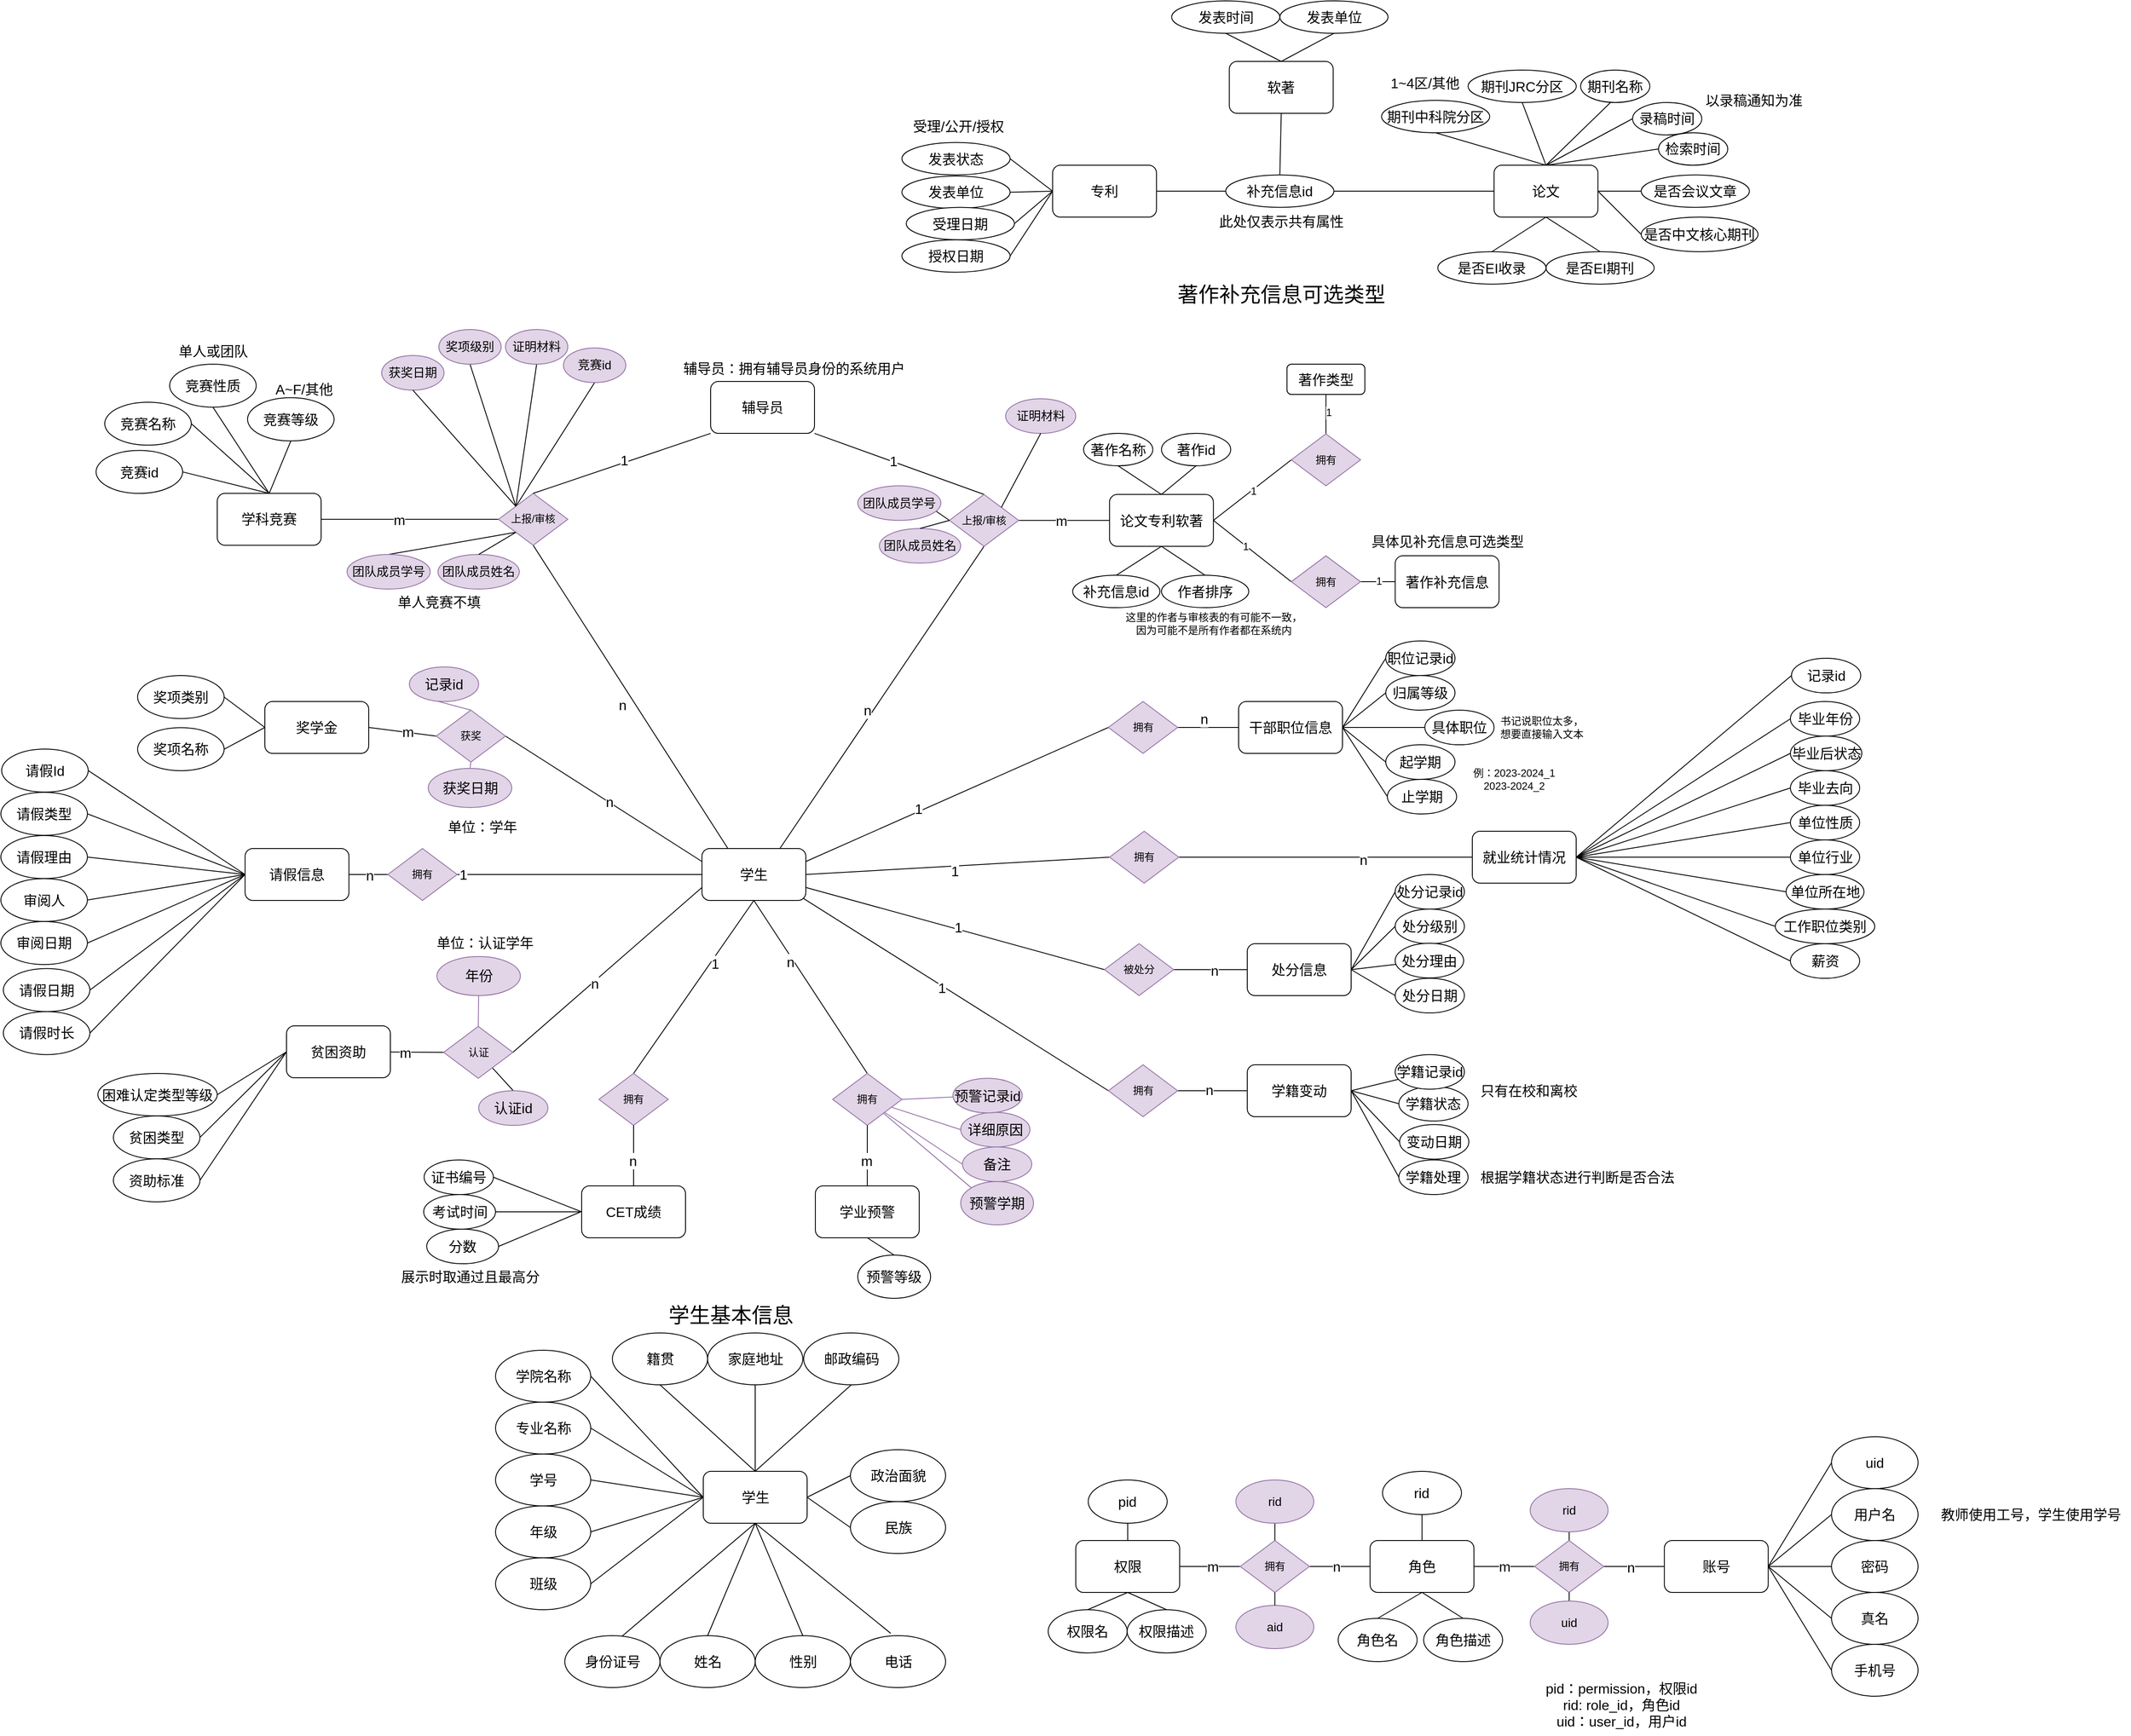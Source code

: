 <mxfile version="24.0.5" type="github">
  <diagram name="Page-1" id="Ix-445wSyXX7Rc5fptbm">
    <mxGraphModel dx="3290" dy="2369" grid="1" gridSize="10" guides="1" tooltips="1" connect="1" arrows="1" fold="1" page="1" pageScale="1" pageWidth="850" pageHeight="1100" math="0" shadow="0">
      <root>
        <mxCell id="0" />
        <mxCell id="1" parent="0" />
        <mxCell id="8vq5FHL1kok4xc9j8ktI-30" value="" style="rounded=1;orthogonalLoop=1;jettySize=auto;html=1;endArrow=none;endFill=0;exitX=1;exitY=0.25;exitDx=0;exitDy=0;fontSize=16;entryX=0;entryY=0.5;entryDx=0;entryDy=0;" parent="1" source="8vq5FHL1kok4xc9j8ktI-41" target="8vq5FHL1kok4xc9j8ktI-29" edge="1">
          <mxGeometry relative="1" as="geometry">
            <mxPoint x="120" y="520" as="sourcePoint" />
          </mxGeometry>
        </mxCell>
        <mxCell id="8vq5FHL1kok4xc9j8ktI-32" value="1" style="edgeLabel;html=1;align=center;verticalAlign=middle;resizable=0;points=[];fontSize=16;rounded=1;" parent="8vq5FHL1kok4xc9j8ktI-30" vertex="1" connectable="0">
          <mxGeometry x="-0.25" y="3" relative="1" as="geometry">
            <mxPoint as="offset" />
          </mxGeometry>
        </mxCell>
        <mxCell id="8vq5FHL1kok4xc9j8ktI-31" value="" style="edgeStyle=orthogonalEdgeStyle;rounded=1;orthogonalLoop=1;jettySize=auto;html=1;endArrow=none;endFill=0;fontSize=16;" parent="1" source="8vq5FHL1kok4xc9j8ktI-28" target="8vq5FHL1kok4xc9j8ktI-29" edge="1">
          <mxGeometry relative="1" as="geometry" />
        </mxCell>
        <mxCell id="8vq5FHL1kok4xc9j8ktI-33" value="n" style="edgeLabel;html=1;align=center;verticalAlign=middle;resizable=0;points=[];fontSize=16;rounded=1;" parent="8vq5FHL1kok4xc9j8ktI-31" vertex="1" connectable="0">
          <mxGeometry x="-0.2" y="-2" relative="1" as="geometry">
            <mxPoint x="-12" y="-8" as="offset" />
          </mxGeometry>
        </mxCell>
        <mxCell id="8vq5FHL1kok4xc9j8ktI-28" value="干部职位信息" style="rounded=1;whiteSpace=wrap;html=1;fontSize=16;" parent="1" vertex="1">
          <mxGeometry x="590" y="350" width="120" height="60" as="geometry" />
        </mxCell>
        <mxCell id="8vq5FHL1kok4xc9j8ktI-43" value="" style="rounded=1;orthogonalLoop=1;jettySize=auto;html=1;endArrow=none;endFill=0;fontSize=16;exitX=0;exitY=0.5;exitDx=0;exitDy=0;" parent="1" source="8vq5FHL1kok4xc9j8ktI-47" target="8vq5FHL1kok4xc9j8ktI-37" edge="1">
          <mxGeometry relative="1" as="geometry" />
        </mxCell>
        <mxCell id="8vq5FHL1kok4xc9j8ktI-44" value="m" style="edgeLabel;html=1;align=center;verticalAlign=middle;resizable=0;points=[];fontSize=16;rounded=1;" parent="8vq5FHL1kok4xc9j8ktI-43" vertex="1" connectable="0">
          <mxGeometry x="0.524" y="-2" relative="1" as="geometry">
            <mxPoint x="2" y="2" as="offset" />
          </mxGeometry>
        </mxCell>
        <mxCell id="8vq5FHL1kok4xc9j8ktI-29" value="拥有" style="rhombus;whiteSpace=wrap;html=1;fontSize=12;rounded=0;fillColor=#e1d5e7;strokeColor=#9673a6;" parent="1" vertex="1">
          <mxGeometry x="439.57" y="350" width="80" height="60" as="geometry" />
        </mxCell>
        <mxCell id="8vq5FHL1kok4xc9j8ktI-45" value="" style="rounded=1;orthogonalLoop=1;jettySize=auto;html=1;fontSize=16;endArrow=none;endFill=0;entryX=1;entryY=0.5;entryDx=0;entryDy=0;exitX=0;exitY=0.5;exitDx=0;exitDy=0;" parent="1" source="8vq5FHL1kok4xc9j8ktI-34" target="8vq5FHL1kok4xc9j8ktI-38" edge="1">
          <mxGeometry relative="1" as="geometry" />
        </mxCell>
        <mxCell id="8vq5FHL1kok4xc9j8ktI-46" value="n" style="edgeLabel;html=1;align=center;verticalAlign=middle;resizable=0;points=[];fontSize=16;rounded=1;" parent="8vq5FHL1kok4xc9j8ktI-45" vertex="1" connectable="0">
          <mxGeometry x="-0.257" y="3" relative="1" as="geometry">
            <mxPoint as="offset" />
          </mxGeometry>
        </mxCell>
        <mxCell id="8vq5FHL1kok4xc9j8ktI-34" value="就业统计情况" style="rounded=1;whiteSpace=wrap;html=1;fontSize=16;" parent="1" vertex="1">
          <mxGeometry x="860" y="500" width="120" height="60" as="geometry" />
        </mxCell>
        <mxCell id="8vq5FHL1kok4xc9j8ktI-37" value="贫困资助" style="rounded=1;whiteSpace=wrap;html=1;fontSize=16;" parent="1" vertex="1">
          <mxGeometry x="-510" y="725" width="120" height="60" as="geometry" />
        </mxCell>
        <mxCell id="8vq5FHL1kok4xc9j8ktI-51" style="rounded=1;orthogonalLoop=1;jettySize=auto;html=1;exitX=0;exitY=0.5;exitDx=0;exitDy=0;entryX=1;entryY=0.5;entryDx=0;entryDy=0;endArrow=none;endFill=0;fontSize=16;" parent="1" source="8vq5FHL1kok4xc9j8ktI-38" target="8vq5FHL1kok4xc9j8ktI-41" edge="1">
          <mxGeometry relative="1" as="geometry" />
        </mxCell>
        <mxCell id="8vq5FHL1kok4xc9j8ktI-53" value="1" style="edgeLabel;html=1;align=center;verticalAlign=middle;resizable=0;points=[];fontSize=16;rounded=1;" parent="8vq5FHL1kok4xc9j8ktI-51" vertex="1" connectable="0">
          <mxGeometry x="0.575" relative="1" as="geometry">
            <mxPoint x="97" as="offset" />
          </mxGeometry>
        </mxCell>
        <mxCell id="8vq5FHL1kok4xc9j8ktI-38" value="拥有" style="rhombus;whiteSpace=wrap;html=1;fontSize=12;rounded=0;fillColor=#e1d5e7;strokeColor=#9673a6;" parent="1" vertex="1">
          <mxGeometry x="440.87" y="500" width="80" height="60" as="geometry" />
        </mxCell>
        <mxCell id="8vq5FHL1kok4xc9j8ktI-48" value="" style="rounded=1;orthogonalLoop=1;jettySize=auto;html=1;endArrow=none;endFill=0;fontSize=16;exitX=0;exitY=0.75;exitDx=0;exitDy=0;entryX=1;entryY=0.5;entryDx=0;entryDy=0;" parent="1" source="8vq5FHL1kok4xc9j8ktI-41" target="8vq5FHL1kok4xc9j8ktI-47" edge="1">
          <mxGeometry relative="1" as="geometry">
            <mxPoint x="-30" y="580" as="sourcePoint" />
          </mxGeometry>
        </mxCell>
        <mxCell id="8vq5FHL1kok4xc9j8ktI-50" value="n" style="edgeLabel;html=1;align=center;verticalAlign=middle;resizable=0;points=[];fontSize=16;rounded=1;" parent="8vq5FHL1kok4xc9j8ktI-48" vertex="1" connectable="0">
          <mxGeometry x="-0.055" relative="1" as="geometry">
            <mxPoint x="-21" y="21" as="offset" />
          </mxGeometry>
        </mxCell>
        <mxCell id="8vq5FHL1kok4xc9j8ktI-72" style="rounded=1;orthogonalLoop=1;jettySize=auto;html=1;exitX=0.75;exitY=0;exitDx=0;exitDy=0;endArrow=none;endFill=0;entryX=0.5;entryY=1;entryDx=0;entryDy=0;fontSize=16;" parent="1" source="8vq5FHL1kok4xc9j8ktI-41" target="8vq5FHL1kok4xc9j8ktI-71" edge="1">
          <mxGeometry relative="1" as="geometry" />
        </mxCell>
        <mxCell id="UdGCG-SB0l59NqtCDEV1-5" value="n" style="edgeLabel;html=1;align=center;verticalAlign=middle;resizable=0;points=[];fontSize=16;rounded=1;" parent="8vq5FHL1kok4xc9j8ktI-72" vertex="1" connectable="0">
          <mxGeometry x="-0.53" y="-1" relative="1" as="geometry">
            <mxPoint x="45" y="-79" as="offset" />
          </mxGeometry>
        </mxCell>
        <mxCell id="UdGCG-SB0l59NqtCDEV1-12" style="rounded=1;orthogonalLoop=1;jettySize=auto;html=1;exitX=1;exitY=0.75;exitDx=0;exitDy=0;entryX=0;entryY=0.5;entryDx=0;entryDy=0;endArrow=none;endFill=0;fontSize=16;" parent="1" source="8vq5FHL1kok4xc9j8ktI-41" target="UdGCG-SB0l59NqtCDEV1-11" edge="1">
          <mxGeometry relative="1" as="geometry" />
        </mxCell>
        <mxCell id="UdGCG-SB0l59NqtCDEV1-14" value="1" style="edgeLabel;html=1;align=center;verticalAlign=middle;resizable=0;points=[];fontSize=16;rounded=1;" parent="UdGCG-SB0l59NqtCDEV1-12" vertex="1" connectable="0">
          <mxGeometry x="-0.612" relative="1" as="geometry">
            <mxPoint x="109" y="27" as="offset" />
          </mxGeometry>
        </mxCell>
        <mxCell id="8vq5FHL1kok4xc9j8ktI-41" value="学生" style="rounded=1;whiteSpace=wrap;html=1;fontSize=16;" parent="1" vertex="1">
          <mxGeometry x="-30" y="520" width="120" height="60" as="geometry" />
        </mxCell>
        <mxCell id="g9MzLy1HbwVEU1qFmZTT-30" style="rounded=0;orthogonalLoop=1;jettySize=auto;html=1;entryX=0.5;entryY=0;entryDx=0;entryDy=0;endArrow=none;endFill=0;" edge="1" parent="1" source="8vq5FHL1kok4xc9j8ktI-47" target="g9MzLy1HbwVEU1qFmZTT-29">
          <mxGeometry relative="1" as="geometry" />
        </mxCell>
        <mxCell id="8vq5FHL1kok4xc9j8ktI-47" value="认证" style="rhombus;whiteSpace=wrap;html=1;fontSize=12;rounded=0;fillColor=#e1d5e7;strokeColor=#9673a6;" parent="1" vertex="1">
          <mxGeometry x="-328.43" y="725.6" width="80" height="60" as="geometry" />
        </mxCell>
        <mxCell id="8vq5FHL1kok4xc9j8ktI-54" value="请假信息" style="rounded=1;whiteSpace=wrap;html=1;fontSize=16;" parent="1" vertex="1">
          <mxGeometry x="-557.85" y="520" width="120" height="60" as="geometry" />
        </mxCell>
        <mxCell id="8vq5FHL1kok4xc9j8ktI-56" value="" style="rounded=1;orthogonalLoop=1;jettySize=auto;html=1;endArrow=none;endFill=0;fontSize=16;exitX=0;exitY=0.5;exitDx=0;exitDy=0;" parent="1" source="8vq5FHL1kok4xc9j8ktI-55" target="8vq5FHL1kok4xc9j8ktI-54" edge="1">
          <mxGeometry relative="1" as="geometry" />
        </mxCell>
        <mxCell id="8vq5FHL1kok4xc9j8ktI-58" value="n" style="edgeLabel;html=1;align=center;verticalAlign=middle;resizable=0;points=[];fontSize=16;rounded=1;" parent="8vq5FHL1kok4xc9j8ktI-56" vertex="1" connectable="0">
          <mxGeometry x="-0.091" y="1" relative="1" as="geometry">
            <mxPoint x="-1" as="offset" />
          </mxGeometry>
        </mxCell>
        <mxCell id="8vq5FHL1kok4xc9j8ktI-57" style="rounded=1;orthogonalLoop=1;jettySize=auto;html=1;entryX=0;entryY=0.5;entryDx=0;entryDy=0;endArrow=none;endFill=0;fontSize=16;exitX=1;exitY=0.5;exitDx=0;exitDy=0;" parent="1" source="8vq5FHL1kok4xc9j8ktI-55" target="8vq5FHL1kok4xc9j8ktI-41" edge="1">
          <mxGeometry relative="1" as="geometry" />
        </mxCell>
        <mxCell id="8vq5FHL1kok4xc9j8ktI-59" value="1" style="edgeLabel;html=1;align=center;verticalAlign=middle;resizable=0;points=[];fontSize=16;rounded=1;" parent="8vq5FHL1kok4xc9j8ktI-57" vertex="1" connectable="0">
          <mxGeometry x="0.448" y="-1" relative="1" as="geometry">
            <mxPoint x="-198" y="-1" as="offset" />
          </mxGeometry>
        </mxCell>
        <mxCell id="8vq5FHL1kok4xc9j8ktI-55" value="拥有" style="rhombus;whiteSpace=wrap;html=1;fontSize=12;rounded=0;fillColor=#e1d5e7;strokeColor=#9673a6;" parent="1" vertex="1">
          <mxGeometry x="-392.85" y="520" width="80" height="60" as="geometry" />
        </mxCell>
        <mxCell id="8vq5FHL1kok4xc9j8ktI-60" value="奖学金" style="rounded=1;whiteSpace=wrap;html=1;fontSize=16;" parent="1" vertex="1">
          <mxGeometry x="-535" y="350" width="120" height="60" as="geometry" />
        </mxCell>
        <mxCell id="8vq5FHL1kok4xc9j8ktI-62" style="rounded=1;orthogonalLoop=1;jettySize=auto;html=1;exitX=1;exitY=0.5;exitDx=0;exitDy=0;entryX=0;entryY=0.25;entryDx=0;entryDy=0;endArrow=none;endFill=0;fontSize=16;" parent="1" source="8vq5FHL1kok4xc9j8ktI-61" target="8vq5FHL1kok4xc9j8ktI-41" edge="1">
          <mxGeometry relative="1" as="geometry" />
        </mxCell>
        <mxCell id="0RAa0JNOcSAurZwdFRAJ-7" value="n" style="edgeLabel;html=1;align=center;verticalAlign=middle;resizable=0;points=[];fontSize=16;" parent="8vq5FHL1kok4xc9j8ktI-62" vertex="1" connectable="0">
          <mxGeometry x="0.049" y="1" relative="1" as="geometry">
            <mxPoint as="offset" />
          </mxGeometry>
        </mxCell>
        <mxCell id="8vq5FHL1kok4xc9j8ktI-63" value="" style="rounded=1;orthogonalLoop=1;jettySize=auto;html=1;endArrow=none;endFill=0;fontSize=16;entryX=1;entryY=0.5;entryDx=0;entryDy=0;exitX=0;exitY=0.5;exitDx=0;exitDy=0;" parent="1" source="8vq5FHL1kok4xc9j8ktI-61" target="8vq5FHL1kok4xc9j8ktI-60" edge="1">
          <mxGeometry relative="1" as="geometry" />
        </mxCell>
        <mxCell id="UdGCG-SB0l59NqtCDEV1-2" value="n" style="edgeLabel;html=1;align=center;verticalAlign=middle;resizable=0;points=[];fontSize=16;rounded=1;" parent="8vq5FHL1kok4xc9j8ktI-63" vertex="1" connectable="0">
          <mxGeometry x="-0.094" y="-1" relative="1" as="geometry">
            <mxPoint as="offset" />
          </mxGeometry>
        </mxCell>
        <mxCell id="0RAa0JNOcSAurZwdFRAJ-8" value="m" style="edgeLabel;html=1;align=center;verticalAlign=middle;resizable=0;points=[];fontSize=16;" parent="8vq5FHL1kok4xc9j8ktI-63" vertex="1" connectable="0">
          <mxGeometry x="-0.136" y="-1" relative="1" as="geometry">
            <mxPoint as="offset" />
          </mxGeometry>
        </mxCell>
        <mxCell id="8vq5FHL1kok4xc9j8ktI-61" value="获奖" style="rhombus;whiteSpace=wrap;html=1;fontSize=12;rounded=0;fillColor=#e1d5e7;strokeColor=#9673a6;" parent="1" vertex="1">
          <mxGeometry x="-337.0" y="360" width="80" height="60" as="geometry" />
        </mxCell>
        <mxCell id="8vq5FHL1kok4xc9j8ktI-65" value="" style="rounded=1;orthogonalLoop=1;jettySize=auto;html=1;endArrow=none;endFill=0;fontSize=16;entryX=0.25;entryY=0;entryDx=0;entryDy=0;exitX=0.5;exitY=1;exitDx=0;exitDy=0;" parent="1" source="8vq5FHL1kok4xc9j8ktI-64" target="8vq5FHL1kok4xc9j8ktI-41" edge="1">
          <mxGeometry relative="1" as="geometry" />
        </mxCell>
        <mxCell id="UdGCG-SB0l59NqtCDEV1-3" value="n" style="edgeLabel;html=1;align=center;verticalAlign=middle;resizable=0;points=[];fontSize=16;rounded=1;" parent="8vq5FHL1kok4xc9j8ktI-65" vertex="1" connectable="0">
          <mxGeometry x="0.392" y="-4" relative="1" as="geometry">
            <mxPoint x="-51" y="-62" as="offset" />
          </mxGeometry>
        </mxCell>
        <mxCell id="8vq5FHL1kok4xc9j8ktI-67" value="" style="rounded=1;orthogonalLoop=1;jettySize=auto;html=1;endArrow=none;endFill=0;fontSize=16;" parent="1" source="8vq5FHL1kok4xc9j8ktI-64" target="8vq5FHL1kok4xc9j8ktI-66" edge="1">
          <mxGeometry relative="1" as="geometry" />
        </mxCell>
        <mxCell id="UdGCG-SB0l59NqtCDEV1-4" value="m" style="edgeLabel;html=1;align=center;verticalAlign=middle;resizable=0;points=[];fontSize=16;rounded=1;" parent="8vq5FHL1kok4xc9j8ktI-67" vertex="1" connectable="0">
          <mxGeometry x="0.371" y="2" relative="1" as="geometry">
            <mxPoint x="25" y="-2" as="offset" />
          </mxGeometry>
        </mxCell>
        <mxCell id="QJX_QexbaVsLy8P34nQR-95" style="edgeStyle=none;rounded=0;orthogonalLoop=1;jettySize=auto;html=1;exitX=0;exitY=0;exitDx=0;exitDy=0;entryX=0.5;entryY=1;entryDx=0;entryDy=0;fontFamily=Helvetica;fontSize=12;fontColor=default;endArrow=none;endFill=0;" parent="1" source="8vq5FHL1kok4xc9j8ktI-64" target="QJX_QexbaVsLy8P34nQR-94" edge="1">
          <mxGeometry relative="1" as="geometry" />
        </mxCell>
        <mxCell id="QJX_QexbaVsLy8P34nQR-97" style="edgeStyle=none;rounded=0;orthogonalLoop=1;jettySize=auto;html=1;exitX=0;exitY=0;exitDx=0;exitDy=0;entryX=0.5;entryY=1;entryDx=0;entryDy=0;fontFamily=Helvetica;fontSize=12;fontColor=default;endArrow=none;endFill=0;" parent="1" source="8vq5FHL1kok4xc9j8ktI-64" target="QJX_QexbaVsLy8P34nQR-96" edge="1">
          <mxGeometry relative="1" as="geometry" />
        </mxCell>
        <mxCell id="QJX_QexbaVsLy8P34nQR-112" style="edgeStyle=none;rounded=0;orthogonalLoop=1;jettySize=auto;html=1;exitX=0;exitY=1;exitDx=0;exitDy=0;fontFamily=Helvetica;fontSize=12;fontColor=default;endArrow=none;endFill=0;entryX=0.5;entryY=0;entryDx=0;entryDy=0;" parent="1" source="8vq5FHL1kok4xc9j8ktI-64" target="QJX_QexbaVsLy8P34nQR-113" edge="1">
          <mxGeometry relative="1" as="geometry">
            <mxPoint x="-320" y="198.8" as="targetPoint" />
          </mxGeometry>
        </mxCell>
        <mxCell id="8vq5FHL1kok4xc9j8ktI-64" value="上报/审核" style="rhombus;whiteSpace=wrap;html=1;fontSize=12;rounded=0;fillColor=#e1d5e7;strokeColor=#9673a6;" parent="1" vertex="1">
          <mxGeometry x="-265" y="109.4" width="80" height="60" as="geometry" />
        </mxCell>
        <mxCell id="QJX_QexbaVsLy8P34nQR-106" value="" style="edgeStyle=none;rounded=0;orthogonalLoop=1;jettySize=auto;html=1;fontFamily=Helvetica;fontSize=12;fontColor=default;exitX=0.5;exitY=0;exitDx=0;exitDy=0;entryX=0.5;entryY=1;entryDx=0;entryDy=0;endArrow=none;endFill=0;" parent="1" source="8vq5FHL1kok4xc9j8ktI-66" target="QJX_QexbaVsLy8P34nQR-105" edge="1">
          <mxGeometry relative="1" as="geometry">
            <mxPoint x="-620" y="44.55" as="sourcePoint" />
          </mxGeometry>
        </mxCell>
        <mxCell id="8vq5FHL1kok4xc9j8ktI-66" value="学科竞赛" style="rounded=1;whiteSpace=wrap;html=1;fontSize=16;" parent="1" vertex="1">
          <mxGeometry x="-590" y="109.4" width="120" height="60" as="geometry" />
        </mxCell>
        <mxCell id="8vq5FHL1kok4xc9j8ktI-69" style="rounded=1;orthogonalLoop=1;jettySize=auto;html=1;exitX=0;exitY=1;exitDx=0;exitDy=0;entryX=0.5;entryY=0;entryDx=0;entryDy=0;endArrow=none;endFill=0;fontSize=16;" parent="1" source="8vq5FHL1kok4xc9j8ktI-68" target="8vq5FHL1kok4xc9j8ktI-64" edge="1">
          <mxGeometry relative="1" as="geometry" />
        </mxCell>
        <mxCell id="UdGCG-SB0l59NqtCDEV1-7" value="1" style="edgeLabel;html=1;align=center;verticalAlign=middle;resizable=0;points=[];fontSize=16;rounded=1;" parent="8vq5FHL1kok4xc9j8ktI-69" vertex="1" connectable="0">
          <mxGeometry x="-0.54" y="-1" relative="1" as="geometry">
            <mxPoint x="-53" y="16" as="offset" />
          </mxGeometry>
        </mxCell>
        <mxCell id="8vq5FHL1kok4xc9j8ktI-75" style="rounded=1;orthogonalLoop=1;jettySize=auto;html=1;exitX=1;exitY=1;exitDx=0;exitDy=0;entryX=0.5;entryY=0;entryDx=0;entryDy=0;endArrow=none;endFill=0;fontSize=16;" parent="1" source="8vq5FHL1kok4xc9j8ktI-68" target="8vq5FHL1kok4xc9j8ktI-71" edge="1">
          <mxGeometry relative="1" as="geometry" />
        </mxCell>
        <mxCell id="UdGCG-SB0l59NqtCDEV1-8" value="1" style="edgeLabel;html=1;align=center;verticalAlign=middle;resizable=0;points=[];fontSize=16;rounded=1;" parent="8vq5FHL1kok4xc9j8ktI-75" vertex="1" connectable="0">
          <mxGeometry x="-0.469" y="-1" relative="1" as="geometry">
            <mxPoint x="39" y="12" as="offset" />
          </mxGeometry>
        </mxCell>
        <mxCell id="8vq5FHL1kok4xc9j8ktI-68" value="辅导员" style="rounded=1;whiteSpace=wrap;html=1;fontSize=16;" parent="1" vertex="1">
          <mxGeometry x="-20" y="-19.96" width="120" height="60" as="geometry" />
        </mxCell>
        <mxCell id="8vq5FHL1kok4xc9j8ktI-74" style="rounded=1;orthogonalLoop=1;jettySize=auto;html=1;exitX=1;exitY=0.5;exitDx=0;exitDy=0;endArrow=none;endFill=0;entryX=0;entryY=0.5;entryDx=0;entryDy=0;fontSize=16;" parent="1" source="8vq5FHL1kok4xc9j8ktI-71" target="8vq5FHL1kok4xc9j8ktI-73" edge="1">
          <mxGeometry relative="1" as="geometry">
            <mxPoint x="415.87" y="100.64" as="targetPoint" />
          </mxGeometry>
        </mxCell>
        <mxCell id="UdGCG-SB0l59NqtCDEV1-6" value="m" style="edgeLabel;html=1;align=center;verticalAlign=middle;resizable=0;points=[];fontSize=16;rounded=1;" parent="8vq5FHL1kok4xc9j8ktI-74" vertex="1" connectable="0">
          <mxGeometry x="0.488" y="1" relative="1" as="geometry">
            <mxPoint x="-29" y="1" as="offset" />
          </mxGeometry>
        </mxCell>
        <mxCell id="8vq5FHL1kok4xc9j8ktI-71" value="上报/审核" style="rhombus;whiteSpace=wrap;html=1;fontSize=12;rounded=0;fillColor=#e1d5e7;strokeColor=#9673a6;" parent="1" vertex="1">
          <mxGeometry x="255.87" y="110.64" width="80" height="60" as="geometry" />
        </mxCell>
        <mxCell id="QJX_QexbaVsLy8P34nQR-127" style="edgeStyle=none;rounded=0;orthogonalLoop=1;jettySize=auto;html=1;exitX=1;exitY=0.5;exitDx=0;exitDy=0;entryX=0;entryY=0.5;entryDx=0;entryDy=0;fontFamily=Helvetica;fontSize=12;fontColor=default;endArrow=none;endFill=0;" parent="1" source="8vq5FHL1kok4xc9j8ktI-73" target="QJX_QexbaVsLy8P34nQR-126" edge="1">
          <mxGeometry relative="1" as="geometry">
            <mxPoint x="601.74" y="142.14" as="sourcePoint" />
          </mxGeometry>
        </mxCell>
        <mxCell id="QJX_QexbaVsLy8P34nQR-130" value="1" style="edgeLabel;html=1;align=center;verticalAlign=middle;resizable=0;points=[];pointerEvents=0;fontFamily=Helvetica;fontSize=12;fontColor=default;fillColor=none;gradientColor=none;" parent="QJX_QexbaVsLy8P34nQR-127" vertex="1" connectable="0">
          <mxGeometry y="-2" relative="1" as="geometry">
            <mxPoint as="offset" />
          </mxGeometry>
        </mxCell>
        <mxCell id="QJX_QexbaVsLy8P34nQR-133" style="edgeStyle=none;rounded=0;orthogonalLoop=1;jettySize=auto;html=1;exitX=0.5;exitY=0;exitDx=0;exitDy=0;fontFamily=Helvetica;fontSize=12;fontColor=default;entryX=0.5;entryY=1;entryDx=0;entryDy=0;endArrow=none;endFill=0;" parent="1" source="8vq5FHL1kok4xc9j8ktI-73" target="QJX_QexbaVsLy8P34nQR-134" edge="1">
          <mxGeometry relative="1" as="geometry">
            <mxPoint x="500.87" y="50.04" as="targetPoint" />
          </mxGeometry>
        </mxCell>
        <mxCell id="QJX_QexbaVsLy8P34nQR-137" style="edgeStyle=none;rounded=0;orthogonalLoop=1;jettySize=auto;html=1;exitX=1;exitY=0.5;exitDx=0;exitDy=0;fontFamily=Helvetica;fontSize=12;fontColor=default;entryX=0;entryY=0.5;entryDx=0;entryDy=0;endArrow=none;endFill=0;" parent="1" source="8vq5FHL1kok4xc9j8ktI-73" target="QJX_QexbaVsLy8P34nQR-139" edge="1">
          <mxGeometry relative="1" as="geometry">
            <mxPoint x="660.87" y="202.74" as="targetPoint" />
            <mxPoint x="601.74" y="142.14" as="sourcePoint" />
          </mxGeometry>
        </mxCell>
        <mxCell id="QJX_QexbaVsLy8P34nQR-140" value="1" style="edgeLabel;html=1;align=center;verticalAlign=middle;resizable=0;points=[];pointerEvents=0;fontFamily=Helvetica;fontSize=12;fontColor=default;fillColor=none;gradientColor=none;" parent="QJX_QexbaVsLy8P34nQR-137" vertex="1" connectable="0">
          <mxGeometry x="-0.142" y="4" relative="1" as="geometry">
            <mxPoint x="-4" y="3" as="offset" />
          </mxGeometry>
        </mxCell>
        <mxCell id="QJX_QexbaVsLy8P34nQR-156" style="edgeStyle=none;rounded=0;orthogonalLoop=1;jettySize=auto;html=1;exitX=0.5;exitY=1;exitDx=0;exitDy=0;fontFamily=Helvetica;fontSize=12;fontColor=default;entryX=0.5;entryY=0;entryDx=0;entryDy=0;endArrow=none;endFill=0;" parent="1" source="8vq5FHL1kok4xc9j8ktI-73" target="QJX_QexbaVsLy8P34nQR-157" edge="1">
          <mxGeometry relative="1" as="geometry">
            <mxPoint x="500" y="211.24" as="targetPoint" />
          </mxGeometry>
        </mxCell>
        <mxCell id="8vq5FHL1kok4xc9j8ktI-73" value="论文专利软著" style="rounded=1;whiteSpace=wrap;html=1;fontSize=16;" parent="1" vertex="1">
          <mxGeometry x="440.87" y="110.64" width="120" height="60" as="geometry" />
        </mxCell>
        <mxCell id="UdGCG-SB0l59NqtCDEV1-10" value="处分信息" style="rounded=1;whiteSpace=wrap;html=1;fontSize=16;" parent="1" vertex="1">
          <mxGeometry x="600" y="630" width="120" height="60" as="geometry" />
        </mxCell>
        <mxCell id="UdGCG-SB0l59NqtCDEV1-13" style="rounded=1;orthogonalLoop=1;jettySize=auto;html=1;exitX=1;exitY=0.5;exitDx=0;exitDy=0;entryX=0;entryY=0.5;entryDx=0;entryDy=0;endArrow=none;endFill=0;fontSize=16;" parent="1" source="UdGCG-SB0l59NqtCDEV1-11" target="UdGCG-SB0l59NqtCDEV1-10" edge="1">
          <mxGeometry relative="1" as="geometry" />
        </mxCell>
        <mxCell id="UdGCG-SB0l59NqtCDEV1-15" value="n" style="edgeLabel;html=1;align=center;verticalAlign=middle;resizable=0;points=[];fontSize=16;rounded=1;" parent="UdGCG-SB0l59NqtCDEV1-13" vertex="1" connectable="0">
          <mxGeometry x="0.099" y="-1" relative="1" as="geometry">
            <mxPoint as="offset" />
          </mxGeometry>
        </mxCell>
        <mxCell id="UdGCG-SB0l59NqtCDEV1-11" value="被处分" style="rhombus;whiteSpace=wrap;html=1;fontSize=12;rounded=0;fillColor=#e1d5e7;strokeColor=#9673a6;" parent="1" vertex="1">
          <mxGeometry x="435" y="630" width="80" height="60" as="geometry" />
        </mxCell>
        <mxCell id="UdGCG-SB0l59NqtCDEV1-26" value="" style="rounded=1;orthogonalLoop=1;jettySize=auto;html=1;endArrow=none;endFill=0;fontSize=16;entryX=0.5;entryY=1;entryDx=0;entryDy=0;exitX=0.5;exitY=0;exitDx=0;exitDy=0;" parent="1" source="UdGCG-SB0l59NqtCDEV1-28" target="8vq5FHL1kok4xc9j8ktI-41" edge="1">
          <mxGeometry relative="1" as="geometry">
            <mxPoint x="140" y="690" as="targetPoint" />
            <Array as="points" />
          </mxGeometry>
        </mxCell>
        <mxCell id="UdGCG-SB0l59NqtCDEV1-27" value="n" style="edgeLabel;html=1;align=center;verticalAlign=middle;resizable=0;points=[];fontSize=16;rounded=1;" parent="UdGCG-SB0l59NqtCDEV1-26" vertex="1" connectable="0">
          <mxGeometry x="0.352" y="-2" relative="1" as="geometry">
            <mxPoint x="-2" y="7" as="offset" />
          </mxGeometry>
        </mxCell>
        <mxCell id="g9MzLy1HbwVEU1qFmZTT-23" style="rounded=0;orthogonalLoop=1;jettySize=auto;html=1;entryX=0;entryY=0.5;entryDx=0;entryDy=0;endArrow=none;endFill=0;fillColor=#e1d5e7;strokeColor=#9673a6;" edge="1" parent="1" source="UdGCG-SB0l59NqtCDEV1-28" target="QJX_QexbaVsLy8P34nQR-222">
          <mxGeometry relative="1" as="geometry" />
        </mxCell>
        <mxCell id="UdGCG-SB0l59NqtCDEV1-28" value="拥有" style="rhombus;whiteSpace=wrap;html=1;fontSize=12;rounded=0;fillColor=#e1d5e7;strokeColor=#9673a6;" parent="1" vertex="1">
          <mxGeometry x="121" y="780" width="80" height="60" as="geometry" />
        </mxCell>
        <mxCell id="UdGCG-SB0l59NqtCDEV1-29" value="" style="rounded=1;orthogonalLoop=1;jettySize=auto;html=1;endArrow=none;endFill=0;fontSize=16;entryX=0.5;entryY=1;entryDx=0;entryDy=0;exitX=0.5;exitY=0;exitDx=0;exitDy=0;" parent="1" source="UdGCG-SB0l59NqtCDEV1-31" target="UdGCG-SB0l59NqtCDEV1-28" edge="1">
          <mxGeometry relative="1" as="geometry" />
        </mxCell>
        <mxCell id="UdGCG-SB0l59NqtCDEV1-30" value="m" style="edgeLabel;html=1;align=center;verticalAlign=middle;resizable=0;points=[];fontSize=16;rounded=1;" parent="UdGCG-SB0l59NqtCDEV1-29" vertex="1" connectable="0">
          <mxGeometry x="-0.154" y="1" relative="1" as="geometry">
            <mxPoint as="offset" />
          </mxGeometry>
        </mxCell>
        <mxCell id="UdGCG-SB0l59NqtCDEV1-31" value="学业预警" style="rounded=1;whiteSpace=wrap;html=1;fontSize=16;" parent="1" vertex="1">
          <mxGeometry x="101" y="910" width="120" height="60" as="geometry" />
        </mxCell>
        <mxCell id="UdGCG-SB0l59NqtCDEV1-32" value="" style="rounded=1;orthogonalLoop=1;jettySize=auto;html=1;endArrow=none;endFill=0;fontSize=16;entryX=0.5;entryY=1;entryDx=0;entryDy=0;exitX=0.5;exitY=0;exitDx=0;exitDy=0;" parent="1" source="UdGCG-SB0l59NqtCDEV1-34" target="8vq5FHL1kok4xc9j8ktI-41" edge="1">
          <mxGeometry relative="1" as="geometry">
            <mxPoint x="80" y="630" as="targetPoint" />
            <Array as="points" />
          </mxGeometry>
        </mxCell>
        <mxCell id="UdGCG-SB0l59NqtCDEV1-33" value="1" style="edgeLabel;html=1;align=center;verticalAlign=middle;resizable=0;points=[];fontSize=16;rounded=1;" parent="UdGCG-SB0l59NqtCDEV1-32" vertex="1" connectable="0">
          <mxGeometry x="0.352" y="-2" relative="1" as="geometry">
            <mxPoint x="-2" y="7" as="offset" />
          </mxGeometry>
        </mxCell>
        <mxCell id="UdGCG-SB0l59NqtCDEV1-34" value="拥有" style="rhombus;whiteSpace=wrap;html=1;fontSize=12;rounded=0;fillColor=#e1d5e7;strokeColor=#9673a6;" parent="1" vertex="1">
          <mxGeometry x="-149" y="780" width="80" height="60" as="geometry" />
        </mxCell>
        <mxCell id="UdGCG-SB0l59NqtCDEV1-35" value="" style="rounded=1;orthogonalLoop=1;jettySize=auto;html=1;endArrow=none;endFill=0;fontSize=16;entryX=0.5;entryY=1;entryDx=0;entryDy=0;exitX=0.5;exitY=0;exitDx=0;exitDy=0;" parent="1" source="UdGCG-SB0l59NqtCDEV1-37" target="UdGCG-SB0l59NqtCDEV1-34" edge="1">
          <mxGeometry relative="1" as="geometry">
            <mxPoint x="31.0" y="1140" as="sourcePoint" />
          </mxGeometry>
        </mxCell>
        <mxCell id="UdGCG-SB0l59NqtCDEV1-36" value="n" style="edgeLabel;html=1;align=center;verticalAlign=middle;resizable=0;points=[];fontSize=16;rounded=1;" parent="UdGCG-SB0l59NqtCDEV1-35" vertex="1" connectable="0">
          <mxGeometry x="-0.154" y="1" relative="1" as="geometry">
            <mxPoint as="offset" />
          </mxGeometry>
        </mxCell>
        <mxCell id="UdGCG-SB0l59NqtCDEV1-37" value="CET成绩 " style="rounded=1;whiteSpace=wrap;html=1;fontSize=16;" parent="1" vertex="1">
          <mxGeometry x="-169" y="910" width="120" height="60" as="geometry" />
        </mxCell>
        <mxCell id="UdGCG-SB0l59NqtCDEV1-55" style="rounded=1;orthogonalLoop=1;jettySize=auto;html=1;entryX=0;entryY=0.5;entryDx=0;entryDy=0;endArrow=none;endFill=0;" parent="1" source="UdGCG-SB0l59NqtCDEV1-52" target="UdGCG-SB0l59NqtCDEV1-53" edge="1">
          <mxGeometry relative="1" as="geometry" />
        </mxCell>
        <mxCell id="UdGCG-SB0l59NqtCDEV1-58" value="n" style="edgeLabel;html=1;align=center;verticalAlign=middle;resizable=0;points=[];fontSize=16;rounded=1;" parent="UdGCG-SB0l59NqtCDEV1-55" vertex="1" connectable="0">
          <mxGeometry x="-0.103" y="1" relative="1" as="geometry">
            <mxPoint as="offset" />
          </mxGeometry>
        </mxCell>
        <mxCell id="UdGCG-SB0l59NqtCDEV1-56" style="rounded=1;orthogonalLoop=1;jettySize=auto;html=1;exitX=0;exitY=0.5;exitDx=0;exitDy=0;entryX=0.972;entryY=0.956;entryDx=0;entryDy=0;endArrow=none;endFill=0;entryPerimeter=0;" parent="1" source="UdGCG-SB0l59NqtCDEV1-52" target="8vq5FHL1kok4xc9j8ktI-41" edge="1">
          <mxGeometry relative="1" as="geometry" />
        </mxCell>
        <mxCell id="QJX_QexbaVsLy8P34nQR-206" value="&lt;font style=&quot;font-size: 16px;&quot;&gt;1&lt;/font&gt;" style="edgeLabel;html=1;align=center;verticalAlign=middle;resizable=0;points=[];pointerEvents=0;fontFamily=Helvetica;fontSize=12;fontColor=default;fillColor=none;gradientColor=none;" parent="UdGCG-SB0l59NqtCDEV1-56" vertex="1" connectable="0">
          <mxGeometry x="0.087" y="2" relative="1" as="geometry">
            <mxPoint as="offset" />
          </mxGeometry>
        </mxCell>
        <mxCell id="UdGCG-SB0l59NqtCDEV1-52" value="拥有" style="rhombus;whiteSpace=wrap;html=1;fontSize=12;rounded=0;fillColor=#e1d5e7;strokeColor=#9673a6;" parent="1" vertex="1">
          <mxGeometry x="439.57" y="770" width="80" height="60" as="geometry" />
        </mxCell>
        <mxCell id="UdGCG-SB0l59NqtCDEV1-53" value="学籍变动" style="rounded=1;whiteSpace=wrap;html=1;fontSize=16;" parent="1" vertex="1">
          <mxGeometry x="600" y="770" width="120" height="60" as="geometry" />
        </mxCell>
        <mxCell id="QJX_QexbaVsLy8P34nQR-93" value="&lt;font style=&quot;font-size: 16px;&quot;&gt;辅导员：拥有辅导员身份的系统用户&lt;/font&gt;" style="text;html=1;align=center;verticalAlign=middle;resizable=0;points=[];autosize=1;strokeColor=none;fillColor=none;fontFamily=Helvetica;fontSize=12;fontColor=default;" parent="1" vertex="1">
          <mxGeometry x="-64" y="-49.96" width="280" height="30" as="geometry" />
        </mxCell>
        <mxCell id="QJX_QexbaVsLy8P34nQR-94" value="&lt;span style=&quot;font-size: 14px;&quot;&gt;竞赛id&lt;/span&gt;" style="ellipse;whiteSpace=wrap;html=1;fillColor=#e1d5e7;strokeColor=#9673a6;rounded=0;" parent="1" vertex="1">
          <mxGeometry x="-190" y="-58.76" width="72" height="40" as="geometry" />
        </mxCell>
        <mxCell id="QJX_QexbaVsLy8P34nQR-96" value="&lt;span style=&quot;font-size: 14px;&quot;&gt;证明材料&lt;/span&gt;" style="ellipse;whiteSpace=wrap;html=1;fillColor=#e1d5e7;strokeColor=#9673a6;rounded=0;" parent="1" vertex="1">
          <mxGeometry x="-257" y="-80" width="72" height="40" as="geometry" />
        </mxCell>
        <mxCell id="QJX_QexbaVsLy8P34nQR-100" style="edgeStyle=none;rounded=0;orthogonalLoop=1;jettySize=auto;html=1;exitX=0.5;exitY=1;exitDx=0;exitDy=0;entryX=0;entryY=0;entryDx=0;entryDy=0;fontFamily=Helvetica;fontSize=12;fontColor=default;endArrow=none;endFill=0;" parent="1" source="QJX_QexbaVsLy8P34nQR-99" target="8vq5FHL1kok4xc9j8ktI-64" edge="1">
          <mxGeometry relative="1" as="geometry" />
        </mxCell>
        <mxCell id="QJX_QexbaVsLy8P34nQR-99" value="&lt;span style=&quot;font-size: 14px;&quot;&gt;奖项级别&lt;/span&gt;" style="ellipse;whiteSpace=wrap;html=1;fillColor=#e1d5e7;strokeColor=#9673a6;rounded=0;" parent="1" vertex="1">
          <mxGeometry x="-334" y="-80" width="72" height="40" as="geometry" />
        </mxCell>
        <mxCell id="QJX_QexbaVsLy8P34nQR-101" value="&lt;span style=&quot;font-size: 14px;&quot;&gt;获奖日期&lt;/span&gt;" style="ellipse;whiteSpace=wrap;html=1;fillColor=#e1d5e7;strokeColor=#9673a6;rounded=0;" parent="1" vertex="1">
          <mxGeometry x="-400" y="-49.96" width="72" height="40" as="geometry" />
        </mxCell>
        <mxCell id="QJX_QexbaVsLy8P34nQR-102" style="edgeStyle=none;rounded=0;orthogonalLoop=1;jettySize=auto;html=1;exitX=0.5;exitY=1;exitDx=0;exitDy=0;fontFamily=Helvetica;fontSize=12;fontColor=default;endArrow=none;endFill=0;entryX=0;entryY=0;entryDx=0;entryDy=0;" parent="1" source="QJX_QexbaVsLy8P34nQR-101" target="8vq5FHL1kok4xc9j8ktI-64" edge="1">
          <mxGeometry relative="1" as="geometry">
            <mxPoint x="-366" y="-6.2" as="sourcePoint" />
            <mxPoint x="-235" y="134.8" as="targetPoint" />
          </mxGeometry>
        </mxCell>
        <mxCell id="QJX_QexbaVsLy8P34nQR-105" value="竞赛性质" style="ellipse;whiteSpace=wrap;html=1;fontSize=16;rounded=1;" parent="1" vertex="1">
          <mxGeometry x="-645" y="-40.0" width="100" height="49.7" as="geometry" />
        </mxCell>
        <mxCell id="QJX_QexbaVsLy8P34nQR-109" style="edgeStyle=none;rounded=0;orthogonalLoop=1;jettySize=auto;html=1;exitX=1;exitY=0.5;exitDx=0;exitDy=0;entryX=0.5;entryY=0;entryDx=0;entryDy=0;fontFamily=Helvetica;fontSize=12;fontColor=default;endArrow=none;endFill=0;" parent="1" source="QJX_QexbaVsLy8P34nQR-107" target="8vq5FHL1kok4xc9j8ktI-66" edge="1">
          <mxGeometry relative="1" as="geometry">
            <mxPoint x="-620" y="44.55" as="targetPoint" />
          </mxGeometry>
        </mxCell>
        <mxCell id="QJX_QexbaVsLy8P34nQR-107" value="竞赛名称" style="ellipse;whiteSpace=wrap;html=1;fontSize=16;rounded=1;" parent="1" vertex="1">
          <mxGeometry x="-720" y="3.95" width="100" height="49.7" as="geometry" />
        </mxCell>
        <mxCell id="QJX_QexbaVsLy8P34nQR-111" style="edgeStyle=none;rounded=0;orthogonalLoop=1;jettySize=auto;html=1;exitX=1;exitY=0.5;exitDx=0;exitDy=0;fontFamily=Helvetica;fontSize=12;fontColor=default;endArrow=none;endFill=0;entryX=0.5;entryY=0;entryDx=0;entryDy=0;" parent="1" source="QJX_QexbaVsLy8P34nQR-108" target="8vq5FHL1kok4xc9j8ktI-66" edge="1">
          <mxGeometry relative="1" as="geometry">
            <mxPoint x="-620" y="43.95" as="targetPoint" />
          </mxGeometry>
        </mxCell>
        <mxCell id="QJX_QexbaVsLy8P34nQR-108" value="竞赛id" style="ellipse;whiteSpace=wrap;html=1;fontSize=16;rounded=1;" parent="1" vertex="1">
          <mxGeometry x="-730" y="59.7" width="100" height="49.7" as="geometry" />
        </mxCell>
        <mxCell id="QJX_QexbaVsLy8P34nQR-113" value="&lt;span style=&quot;font-size: 14px;&quot;&gt;团队成员学号&lt;/span&gt;" style="ellipse;whiteSpace=wrap;html=1;fillColor=#e1d5e7;strokeColor=#9673a6;rounded=0;" parent="1" vertex="1">
          <mxGeometry x="-440" y="180.04" width="96" height="40" as="geometry" />
        </mxCell>
        <mxCell id="QJX_QexbaVsLy8P34nQR-114" value="&lt;font style=&quot;font-size: 16px;&quot;&gt;单人竞赛不填&lt;/font&gt;" style="text;html=1;align=center;verticalAlign=middle;resizable=0;points=[];autosize=1;strokeColor=none;fillColor=none;fontFamily=Helvetica;fontSize=12;fontColor=default;" parent="1" vertex="1">
          <mxGeometry x="-394" y="220.04" width="120" height="30" as="geometry" />
        </mxCell>
        <mxCell id="QJX_QexbaVsLy8P34nQR-115" value="&lt;span style=&quot;font-size: 14px;&quot;&gt;团队成员姓名&lt;/span&gt;" style="ellipse;whiteSpace=wrap;html=1;fillColor=#e1d5e7;strokeColor=#9673a6;rounded=0;" parent="1" vertex="1">
          <mxGeometry x="-335" y="180.04" width="94" height="40" as="geometry" />
        </mxCell>
        <mxCell id="QJX_QexbaVsLy8P34nQR-116" style="edgeStyle=none;rounded=0;orthogonalLoop=1;jettySize=auto;html=1;exitX=0;exitY=1;exitDx=0;exitDy=0;fontFamily=Helvetica;fontSize=12;fontColor=default;endArrow=none;endFill=0;entryX=0.5;entryY=0;entryDx=0;entryDy=0;" parent="1" source="8vq5FHL1kok4xc9j8ktI-64" target="QJX_QexbaVsLy8P34nQR-115" edge="1">
          <mxGeometry relative="1" as="geometry">
            <mxPoint x="-372" y="188.8" as="targetPoint" />
            <mxPoint x="-235" y="164.8" as="sourcePoint" />
          </mxGeometry>
        </mxCell>
        <mxCell id="QJX_QexbaVsLy8P34nQR-117" value="竞赛等级" style="ellipse;whiteSpace=wrap;html=1;fontSize=16;rounded=1;" parent="1" vertex="1">
          <mxGeometry x="-555" y="-1.2" width="100" height="50" as="geometry" />
        </mxCell>
        <mxCell id="QJX_QexbaVsLy8P34nQR-118" value="" style="edgeStyle=none;rounded=0;orthogonalLoop=1;jettySize=auto;html=1;fontFamily=Helvetica;fontSize=12;fontColor=default;entryX=0.5;entryY=1;entryDx=0;entryDy=0;endArrow=none;endFill=0;exitX=0.5;exitY=0;exitDx=0;exitDy=0;" parent="1" source="8vq5FHL1kok4xc9j8ktI-66" target="QJX_QexbaVsLy8P34nQR-117" edge="1">
          <mxGeometry relative="1" as="geometry">
            <mxPoint x="-620" y="43.95" as="sourcePoint" />
            <mxPoint x="-680" y="-0.05" as="targetPoint" />
          </mxGeometry>
        </mxCell>
        <mxCell id="QJX_QexbaVsLy8P34nQR-119" value="&lt;font style=&quot;font-size: 16px;&quot;&gt;A~F/其他&lt;/font&gt;" style="text;html=1;align=center;verticalAlign=middle;resizable=0;points=[];autosize=1;strokeColor=none;fillColor=none;fontFamily=Helvetica;fontSize=12;fontColor=default;" parent="1" vertex="1">
          <mxGeometry x="-535" y="-26.05" width="90" height="30" as="geometry" />
        </mxCell>
        <mxCell id="QJX_QexbaVsLy8P34nQR-120" value="&lt;font style=&quot;font-size: 16px;&quot;&gt;单人或团队&lt;/font&gt;" style="text;html=1;align=center;verticalAlign=middle;resizable=0;points=[];autosize=1;strokeColor=none;fillColor=none;fontFamily=Helvetica;fontSize=12;fontColor=default;" parent="1" vertex="1">
          <mxGeometry x="-645" y="-70.0" width="100" height="30" as="geometry" />
        </mxCell>
        <mxCell id="QJX_QexbaVsLy8P34nQR-123" value="&lt;span style=&quot;font-size: 14px;&quot;&gt;证明材料&lt;/span&gt;" style="ellipse;whiteSpace=wrap;html=1;fillColor=#e1d5e7;strokeColor=#9673a6;rounded=0;" parent="1" vertex="1">
          <mxGeometry x="320.87" y="0.04" width="81" height="40" as="geometry" />
        </mxCell>
        <mxCell id="QJX_QexbaVsLy8P34nQR-124" style="edgeStyle=none;rounded=0;orthogonalLoop=1;jettySize=auto;html=1;exitX=1;exitY=0;exitDx=0;exitDy=0;fontFamily=Helvetica;fontSize=12;fontColor=default;entryX=0.5;entryY=1;entryDx=0;entryDy=0;endArrow=none;endFill=0;" parent="1" source="8vq5FHL1kok4xc9j8ktI-71" target="QJX_QexbaVsLy8P34nQR-123" edge="1">
          <mxGeometry relative="1" as="geometry">
            <mxPoint x="270.87" y="50.04" as="targetPoint" />
            <mxPoint x="325.87" y="136.04" as="sourcePoint" />
          </mxGeometry>
        </mxCell>
        <mxCell id="QJX_QexbaVsLy8P34nQR-129" style="edgeStyle=none;rounded=0;orthogonalLoop=1;jettySize=auto;html=1;exitX=0.5;exitY=0;exitDx=0;exitDy=0;entryX=0.5;entryY=1;entryDx=0;entryDy=0;fontFamily=Helvetica;fontSize=12;fontColor=default;endArrow=none;endFill=0;" parent="1" source="QJX_QexbaVsLy8P34nQR-126" target="QJX_QexbaVsLy8P34nQR-128" edge="1">
          <mxGeometry relative="1" as="geometry" />
        </mxCell>
        <mxCell id="QJX_QexbaVsLy8P34nQR-131" value="1" style="edgeLabel;html=1;align=center;verticalAlign=middle;resizable=0;points=[];pointerEvents=0;fontFamily=Helvetica;fontSize=12;fontColor=default;fillColor=none;gradientColor=none;" parent="QJX_QexbaVsLy8P34nQR-129" vertex="1" connectable="0">
          <mxGeometry x="0.065" y="-3" relative="1" as="geometry">
            <mxPoint as="offset" />
          </mxGeometry>
        </mxCell>
        <mxCell id="QJX_QexbaVsLy8P34nQR-126" value="拥有" style="rhombus;whiteSpace=wrap;html=1;fontSize=12;rounded=0;fillColor=#e1d5e7;strokeColor=#9673a6;" parent="1" vertex="1">
          <mxGeometry x="650.87" y="40.6" width="80" height="60" as="geometry" />
        </mxCell>
        <mxCell id="QJX_QexbaVsLy8P34nQR-128" value="著作类型" style="rounded=1;whiteSpace=wrap;html=1;fontSize=16;" parent="1" vertex="1">
          <mxGeometry x="645.87" y="-40.0" width="90" height="35" as="geometry" />
        </mxCell>
        <mxCell id="QJX_QexbaVsLy8P34nQR-134" value="著作名称" style="ellipse;whiteSpace=wrap;html=1;fontSize=16;rounded=1;" parent="1" vertex="1">
          <mxGeometry x="410.87" y="40.04" width="80" height="37.5" as="geometry" />
        </mxCell>
        <mxCell id="QJX_QexbaVsLy8P34nQR-135" value="著作id" style="ellipse;whiteSpace=wrap;html=1;fontSize=16;rounded=1;" parent="1" vertex="1">
          <mxGeometry x="500.87" y="40.04" width="80" height="37.5" as="geometry" />
        </mxCell>
        <mxCell id="QJX_QexbaVsLy8P34nQR-136" style="edgeStyle=none;rounded=0;orthogonalLoop=1;jettySize=auto;html=1;exitX=0.5;exitY=1;exitDx=0;exitDy=0;fontFamily=Helvetica;fontSize=12;fontColor=default;entryX=0.5;entryY=0;entryDx=0;entryDy=0;endArrow=none;endFill=0;" parent="1" source="QJX_QexbaVsLy8P34nQR-135" target="8vq5FHL1kok4xc9j8ktI-73" edge="1">
          <mxGeometry relative="1" as="geometry">
            <mxPoint x="460.87" y="88.04" as="targetPoint" />
            <mxPoint x="510.87" y="121.04" as="sourcePoint" />
          </mxGeometry>
        </mxCell>
        <mxCell id="QJX_QexbaVsLy8P34nQR-142" style="edgeStyle=none;rounded=0;orthogonalLoop=1;jettySize=auto;html=1;exitX=1;exitY=0.5;exitDx=0;exitDy=0;entryX=0;entryY=0.5;entryDx=0;entryDy=0;fontFamily=Helvetica;fontSize=12;fontColor=default;endArrow=none;endFill=0;" parent="1" source="QJX_QexbaVsLy8P34nQR-139" target="QJX_QexbaVsLy8P34nQR-141" edge="1">
          <mxGeometry relative="1" as="geometry">
            <mxPoint x="800.87" y="211.54" as="sourcePoint" />
          </mxGeometry>
        </mxCell>
        <mxCell id="QJX_QexbaVsLy8P34nQR-143" value="1" style="edgeLabel;html=1;align=center;verticalAlign=middle;resizable=0;points=[];pointerEvents=0;fontFamily=Helvetica;fontSize=12;fontColor=default;fillColor=none;gradientColor=none;" parent="QJX_QexbaVsLy8P34nQR-142" vertex="1" connectable="0">
          <mxGeometry x="0.013" y="1" relative="1" as="geometry">
            <mxPoint as="offset" />
          </mxGeometry>
        </mxCell>
        <mxCell id="QJX_QexbaVsLy8P34nQR-139" value="拥有" style="rhombus;whiteSpace=wrap;html=1;fontSize=12;rounded=0;fillColor=#e1d5e7;strokeColor=#9673a6;" parent="1" vertex="1">
          <mxGeometry x="650.87" y="181.54" width="80" height="60" as="geometry" />
        </mxCell>
        <mxCell id="QJX_QexbaVsLy8P34nQR-141" value="著作补充信息" style="rounded=1;whiteSpace=wrap;html=1;fontSize=16;" parent="1" vertex="1">
          <mxGeometry x="770.87" y="181.54" width="120" height="60" as="geometry" />
        </mxCell>
        <mxCell id="QJX_QexbaVsLy8P34nQR-157" value="补充信息id" style="ellipse;whiteSpace=wrap;html=1;fontSize=16;rounded=1;" parent="1" vertex="1">
          <mxGeometry x="398.26" y="204.04" width="100.87" height="37.5" as="geometry" />
        </mxCell>
        <mxCell id="QJX_QexbaVsLy8P34nQR-170" value="作者排序" style="ellipse;whiteSpace=wrap;html=1;fontSize=16;rounded=1;" parent="1" vertex="1">
          <mxGeometry x="500.87" y="204.04" width="100.87" height="37.5" as="geometry" />
        </mxCell>
        <mxCell id="QJX_QexbaVsLy8P34nQR-171" style="edgeStyle=none;rounded=0;orthogonalLoop=1;jettySize=auto;html=1;exitX=0.5;exitY=1;exitDx=0;exitDy=0;fontFamily=Helvetica;fontSize=12;fontColor=default;entryX=0.5;entryY=0;entryDx=0;entryDy=0;endArrow=none;endFill=0;" parent="1" source="8vq5FHL1kok4xc9j8ktI-73" target="QJX_QexbaVsLy8P34nQR-170" edge="1">
          <mxGeometry relative="1" as="geometry">
            <mxPoint x="590" y="201.24" as="targetPoint" />
            <mxPoint x="511" y="180.24" as="sourcePoint" />
          </mxGeometry>
        </mxCell>
        <mxCell id="QJX_QexbaVsLy8P34nQR-202" value="&lt;font style=&quot;font-size: 16px;&quot;&gt;具体见补充信息可选类型&lt;/font&gt;" style="text;html=1;align=center;verticalAlign=middle;resizable=0;points=[];autosize=1;strokeColor=none;fillColor=none;fontFamily=Helvetica;fontSize=12;fontColor=default;" parent="1" vertex="1">
          <mxGeometry x="730.87" y="150.04" width="200" height="30" as="geometry" />
        </mxCell>
        <mxCell id="QJX_QexbaVsLy8P34nQR-221" value="预警等级" style="ellipse;whiteSpace=wrap;html=1;fontSize=16;rounded=1;" parent="1" vertex="1">
          <mxGeometry x="150" y="990" width="84.13" height="50" as="geometry" />
        </mxCell>
        <mxCell id="QJX_QexbaVsLy8P34nQR-222" value="详细原因" style="ellipse;whiteSpace=wrap;html=1;fontSize=16;rounded=1;fillColor=#e1d5e7;strokeColor=#9673a6;" parent="1" vertex="1">
          <mxGeometry x="268.93" y="825" width="80" height="40" as="geometry" />
        </mxCell>
        <mxCell id="QJX_QexbaVsLy8P34nQR-224" value="" style="rounded=1;orthogonalLoop=1;jettySize=auto;html=1;endArrow=none;endFill=0;fontSize=16;entryX=0.5;entryY=0;entryDx=0;entryDy=0;exitX=0.5;exitY=1;exitDx=0;exitDy=0;" parent="1" source="UdGCG-SB0l59NqtCDEV1-31" target="QJX_QexbaVsLy8P34nQR-221" edge="1">
          <mxGeometry relative="1" as="geometry">
            <mxPoint x="211" y="820" as="sourcePoint" />
            <mxPoint x="252" y="830" as="targetPoint" />
          </mxGeometry>
        </mxCell>
        <mxCell id="QJX_QexbaVsLy8P34nQR-226" value="证书编号" style="ellipse;whiteSpace=wrap;html=1;fontSize=16;rounded=1;" parent="1" vertex="1">
          <mxGeometry x="-351" y="880" width="80" height="40" as="geometry" />
        </mxCell>
        <mxCell id="QJX_QexbaVsLy8P34nQR-228" value="" style="rounded=1;orthogonalLoop=1;jettySize=auto;html=1;endArrow=none;endFill=0;fontSize=16;exitX=0;exitY=0.5;exitDx=0;exitDy=0;entryX=1;entryY=0.5;entryDx=0;entryDy=0;" parent="1" source="UdGCG-SB0l59NqtCDEV1-37" target="QJX_QexbaVsLy8P34nQR-226" edge="1">
          <mxGeometry relative="1" as="geometry">
            <mxPoint x="-204" y="810" as="sourcePoint" />
            <mxPoint x="-139" y="820" as="targetPoint" />
          </mxGeometry>
        </mxCell>
        <mxCell id="QJX_QexbaVsLy8P34nQR-234" value="考试时间" style="ellipse;whiteSpace=wrap;html=1;fontSize=16;rounded=1;" parent="1" vertex="1">
          <mxGeometry x="-351.5" y="920" width="83" height="40" as="geometry" />
        </mxCell>
        <mxCell id="QJX_QexbaVsLy8P34nQR-235" value="" style="rounded=1;orthogonalLoop=1;jettySize=auto;html=1;endArrow=none;endFill=0;fontSize=16;entryX=1;entryY=0.5;entryDx=0;entryDy=0;" parent="1" target="QJX_QexbaVsLy8P34nQR-234" edge="1">
          <mxGeometry relative="1" as="geometry">
            <mxPoint x="-170" y="940" as="sourcePoint" />
            <mxPoint x="-254" y="960" as="targetPoint" />
          </mxGeometry>
        </mxCell>
        <mxCell id="QJX_QexbaVsLy8P34nQR-238" value="&lt;span style=&quot;font-size: 16px;&quot;&gt;展示时取通过且最高分&lt;/span&gt;" style="text;html=1;align=center;verticalAlign=middle;resizable=0;points=[];autosize=1;strokeColor=none;fillColor=none;fontFamily=Helvetica;fontSize=12;fontColor=default;" parent="1" vertex="1">
          <mxGeometry x="-388" y="1000" width="180" height="30" as="geometry" />
        </mxCell>
        <mxCell id="QJX_QexbaVsLy8P34nQR-242" value="变动日期" style="ellipse;whiteSpace=wrap;html=1;fontSize=16;rounded=1;" parent="1" vertex="1">
          <mxGeometry x="776" y="839.1" width="80" height="40" as="geometry" />
        </mxCell>
        <mxCell id="QJX_QexbaVsLy8P34nQR-245" value="学籍处理" style="ellipse;whiteSpace=wrap;html=1;fontSize=16;rounded=1;" parent="1" vertex="1">
          <mxGeometry x="775.13" y="880" width="80" height="40" as="geometry" />
        </mxCell>
        <mxCell id="QJX_QexbaVsLy8P34nQR-246" value="学籍状态" style="ellipse;whiteSpace=wrap;html=1;fontSize=16;rounded=1;" parent="1" vertex="1">
          <mxGeometry x="775.13" y="795" width="80" height="40" as="geometry" />
        </mxCell>
        <mxCell id="QJX_QexbaVsLy8P34nQR-247" value="" style="rounded=1;orthogonalLoop=1;jettySize=auto;html=1;endArrow=none;endFill=0;fontSize=16;entryX=0;entryY=0.5;entryDx=0;entryDy=0;exitX=1;exitY=0.5;exitDx=0;exitDy=0;" parent="1" source="UdGCG-SB0l59NqtCDEV1-53" target="QJX_QexbaVsLy8P34nQR-246" edge="1">
          <mxGeometry relative="1" as="geometry">
            <mxPoint x="531" y="860" as="sourcePoint" />
            <mxPoint x="490" y="840" as="targetPoint" />
          </mxGeometry>
        </mxCell>
        <mxCell id="QJX_QexbaVsLy8P34nQR-248" value="" style="rounded=1;orthogonalLoop=1;jettySize=auto;html=1;endArrow=none;endFill=0;fontSize=16;entryX=0;entryY=0.5;entryDx=0;entryDy=0;exitX=1;exitY=0.5;exitDx=0;exitDy=0;" parent="1" source="UdGCG-SB0l59NqtCDEV1-53" target="QJX_QexbaVsLy8P34nQR-242" edge="1">
          <mxGeometry relative="1" as="geometry">
            <mxPoint x="730" y="810" as="sourcePoint" />
            <mxPoint x="790" y="760" as="targetPoint" />
          </mxGeometry>
        </mxCell>
        <mxCell id="QJX_QexbaVsLy8P34nQR-249" value="" style="rounded=1;orthogonalLoop=1;jettySize=auto;html=1;endArrow=none;endFill=0;fontSize=16;entryX=0;entryY=0.5;entryDx=0;entryDy=0;exitX=1;exitY=0.5;exitDx=0;exitDy=0;" parent="1" source="UdGCG-SB0l59NqtCDEV1-53" target="QJX_QexbaVsLy8P34nQR-245" edge="1">
          <mxGeometry relative="1" as="geometry">
            <mxPoint x="730" y="810" as="sourcePoint" />
            <mxPoint x="790" y="760" as="targetPoint" />
          </mxGeometry>
        </mxCell>
        <mxCell id="QJX_QexbaVsLy8P34nQR-253" value="&lt;font style=&quot;font-size: 16px;&quot;&gt;根据学籍状态进行判断是否合法&lt;/font&gt;" style="text;html=1;align=center;verticalAlign=middle;resizable=0;points=[];autosize=1;strokeColor=none;fillColor=none;fontFamily=Helvetica;fontSize=12;fontColor=default;" parent="1" vertex="1">
          <mxGeometry x="856" y="885" width="250" height="30" as="geometry" />
        </mxCell>
        <mxCell id="QJX_QexbaVsLy8P34nQR-255" value="&lt;font style=&quot;font-size: 16px;&quot;&gt;只有在校和离校&lt;/font&gt;" style="text;html=1;align=center;verticalAlign=middle;resizable=0;points=[];autosize=1;strokeColor=none;fillColor=none;fontFamily=Helvetica;fontSize=12;fontColor=default;" parent="1" vertex="1">
          <mxGeometry x="855.13" y="785" width="140" height="30" as="geometry" />
        </mxCell>
        <mxCell id="QJX_QexbaVsLy8P34nQR-260" value="处分级别" style="ellipse;whiteSpace=wrap;html=1;fontSize=16;rounded=1;" parent="1" vertex="1">
          <mxGeometry x="770.87" y="590" width="80" height="40" as="geometry" />
        </mxCell>
        <mxCell id="QJX_QexbaVsLy8P34nQR-261" style="edgeStyle=none;rounded=0;orthogonalLoop=1;jettySize=auto;html=1;exitX=1;exitY=0.5;exitDx=0;exitDy=0;entryX=0;entryY=0.5;entryDx=0;entryDy=0;fontFamily=Helvetica;fontSize=12;fontColor=default;endArrow=none;endFill=0;" parent="1" source="UdGCG-SB0l59NqtCDEV1-10" target="QJX_QexbaVsLy8P34nQR-260" edge="1">
          <mxGeometry relative="1" as="geometry">
            <mxPoint x="485" y="700" as="sourcePoint" />
            <mxPoint x="531" y="720" as="targetPoint" />
          </mxGeometry>
        </mxCell>
        <mxCell id="QJX_QexbaVsLy8P34nQR-262" value="处分理由" style="ellipse;whiteSpace=wrap;html=1;fontSize=16;rounded=1;" parent="1" vertex="1">
          <mxGeometry x="770.87" y="629.55" width="79.13" height="40" as="geometry" />
        </mxCell>
        <mxCell id="QJX_QexbaVsLy8P34nQR-263" style="edgeStyle=none;rounded=0;orthogonalLoop=1;jettySize=auto;html=1;exitX=1;exitY=0.5;exitDx=0;exitDy=0;fontFamily=Helvetica;fontSize=12;fontColor=default;endArrow=none;endFill=0;" parent="1" source="UdGCG-SB0l59NqtCDEV1-10" target="QJX_QexbaVsLy8P34nQR-262" edge="1">
          <mxGeometry relative="1" as="geometry">
            <mxPoint x="730" y="670" as="sourcePoint" />
            <mxPoint x="790" y="640" as="targetPoint" />
          </mxGeometry>
        </mxCell>
        <mxCell id="QJX_QexbaVsLy8P34nQR-264" value="处分日期" style="ellipse;whiteSpace=wrap;html=1;fontSize=16;rounded=1;" parent="1" vertex="1">
          <mxGeometry x="770.87" y="670" width="80" height="40" as="geometry" />
        </mxCell>
        <mxCell id="QJX_QexbaVsLy8P34nQR-265" style="edgeStyle=none;rounded=0;orthogonalLoop=1;jettySize=auto;html=1;exitX=1;exitY=0.5;exitDx=0;exitDy=0;entryX=0;entryY=0.5;entryDx=0;entryDy=0;fontFamily=Helvetica;fontSize=12;fontColor=default;endArrow=none;endFill=0;" parent="1" source="UdGCG-SB0l59NqtCDEV1-10" target="QJX_QexbaVsLy8P34nQR-264" edge="1">
          <mxGeometry relative="1" as="geometry">
            <mxPoint x="730" y="670" as="sourcePoint" />
            <mxPoint x="781" y="610" as="targetPoint" />
          </mxGeometry>
        </mxCell>
        <mxCell id="QJX_QexbaVsLy8P34nQR-270" value="毕业年份" style="ellipse;whiteSpace=wrap;html=1;fontSize=16;rounded=1;" parent="1" vertex="1">
          <mxGeometry x="1227.5" y="350" width="80" height="40" as="geometry" />
        </mxCell>
        <mxCell id="QJX_QexbaVsLy8P34nQR-271" value="毕业后状态" style="ellipse;whiteSpace=wrap;html=1;fontSize=16;rounded=1;" parent="1" vertex="1">
          <mxGeometry x="1227.5" y="390" width="82.5" height="40" as="geometry" />
        </mxCell>
        <mxCell id="QJX_QexbaVsLy8P34nQR-272" value="毕业去向" style="ellipse;whiteSpace=wrap;html=1;fontSize=16;rounded=1;" parent="1" vertex="1">
          <mxGeometry x="1227.5" y="430" width="80" height="40" as="geometry" />
        </mxCell>
        <mxCell id="QJX_QexbaVsLy8P34nQR-273" value="单位性质" style="ellipse;whiteSpace=wrap;html=1;fontSize=16;rounded=1;" parent="1" vertex="1">
          <mxGeometry x="1227.5" y="470" width="80" height="40" as="geometry" />
        </mxCell>
        <mxCell id="QJX_QexbaVsLy8P34nQR-274" style="edgeStyle=none;rounded=0;orthogonalLoop=1;jettySize=auto;html=1;exitX=1;exitY=0.5;exitDx=0;exitDy=0;entryX=0;entryY=0.5;entryDx=0;entryDy=0;fontFamily=Helvetica;fontSize=12;fontColor=default;endArrow=none;endFill=0;" parent="1" source="8vq5FHL1kok4xc9j8ktI-34" target="QJX_QexbaVsLy8P34nQR-270" edge="1">
          <mxGeometry relative="1" as="geometry">
            <mxPoint x="730" y="670" as="sourcePoint" />
            <mxPoint x="781" y="620" as="targetPoint" />
          </mxGeometry>
        </mxCell>
        <mxCell id="QJX_QexbaVsLy8P34nQR-275" style="edgeStyle=none;rounded=0;orthogonalLoop=1;jettySize=auto;html=1;entryX=0;entryY=0.5;entryDx=0;entryDy=0;fontFamily=Helvetica;fontSize=12;fontColor=default;endArrow=none;endFill=0;exitX=1;exitY=0.5;exitDx=0;exitDy=0;" parent="1" source="8vq5FHL1kok4xc9j8ktI-34" target="QJX_QexbaVsLy8P34nQR-271" edge="1">
          <mxGeometry relative="1" as="geometry">
            <mxPoint x="720" y="530" as="sourcePoint" />
            <mxPoint x="910" y="420" as="targetPoint" />
          </mxGeometry>
        </mxCell>
        <mxCell id="QJX_QexbaVsLy8P34nQR-276" style="edgeStyle=none;rounded=0;orthogonalLoop=1;jettySize=auto;html=1;entryX=0;entryY=0.5;entryDx=0;entryDy=0;fontFamily=Helvetica;fontSize=12;fontColor=default;endArrow=none;endFill=0;exitX=1;exitY=0.5;exitDx=0;exitDy=0;" parent="1" source="8vq5FHL1kok4xc9j8ktI-34" target="QJX_QexbaVsLy8P34nQR-272" edge="1">
          <mxGeometry relative="1" as="geometry">
            <mxPoint x="730" y="540" as="sourcePoint" />
            <mxPoint x="910" y="460" as="targetPoint" />
          </mxGeometry>
        </mxCell>
        <mxCell id="QJX_QexbaVsLy8P34nQR-277" style="edgeStyle=none;rounded=0;orthogonalLoop=1;jettySize=auto;html=1;entryX=0;entryY=0.5;entryDx=0;entryDy=0;fontFamily=Helvetica;fontSize=12;fontColor=default;endArrow=none;endFill=0;exitX=1;exitY=0.5;exitDx=0;exitDy=0;" parent="1" source="8vq5FHL1kok4xc9j8ktI-34" target="QJX_QexbaVsLy8P34nQR-273" edge="1">
          <mxGeometry relative="1" as="geometry">
            <mxPoint x="730" y="540" as="sourcePoint" />
            <mxPoint x="910" y="500" as="targetPoint" />
          </mxGeometry>
        </mxCell>
        <mxCell id="QJX_QexbaVsLy8P34nQR-278" value="单位行业" style="ellipse;whiteSpace=wrap;html=1;fontSize=16;rounded=1;" parent="1" vertex="1">
          <mxGeometry x="1227.5" y="510" width="80" height="40" as="geometry" />
        </mxCell>
        <mxCell id="QJX_QexbaVsLy8P34nQR-279" style="edgeStyle=none;rounded=0;orthogonalLoop=1;jettySize=auto;html=1;entryX=0;entryY=0.5;entryDx=0;entryDy=0;fontFamily=Helvetica;fontSize=12;fontColor=default;endArrow=none;endFill=0;exitX=1;exitY=0.5;exitDx=0;exitDy=0;" parent="1" source="8vq5FHL1kok4xc9j8ktI-34" target="QJX_QexbaVsLy8P34nQR-278" edge="1">
          <mxGeometry relative="1" as="geometry">
            <mxPoint x="730" y="540" as="sourcePoint" />
            <mxPoint x="910" y="540" as="targetPoint" />
          </mxGeometry>
        </mxCell>
        <mxCell id="QJX_QexbaVsLy8P34nQR-281" value="单位所在地" style="ellipse;whiteSpace=wrap;html=1;fontSize=16;rounded=1;" parent="1" vertex="1">
          <mxGeometry x="1222.5" y="550" width="90" height="40" as="geometry" />
        </mxCell>
        <mxCell id="QJX_QexbaVsLy8P34nQR-282" value="工作职位类别" style="ellipse;whiteSpace=wrap;html=1;fontSize=16;rounded=1;" parent="1" vertex="1">
          <mxGeometry x="1210" y="590" width="115" height="40" as="geometry" />
        </mxCell>
        <mxCell id="QJX_QexbaVsLy8P34nQR-283" value="薪资" style="ellipse;whiteSpace=wrap;html=1;fontSize=16;rounded=1;" parent="1" vertex="1">
          <mxGeometry x="1227.5" y="630" width="80" height="40" as="geometry" />
        </mxCell>
        <mxCell id="QJX_QexbaVsLy8P34nQR-284" style="edgeStyle=none;rounded=0;orthogonalLoop=1;jettySize=auto;html=1;entryX=0;entryY=0.5;entryDx=0;entryDy=0;fontFamily=Helvetica;fontSize=12;fontColor=default;endArrow=none;endFill=0;exitX=1;exitY=0.5;exitDx=0;exitDy=0;" parent="1" source="8vq5FHL1kok4xc9j8ktI-34" target="QJX_QexbaVsLy8P34nQR-281" edge="1">
          <mxGeometry relative="1" as="geometry">
            <mxPoint x="730" y="540" as="sourcePoint" />
            <mxPoint x="1040" y="540" as="targetPoint" />
          </mxGeometry>
        </mxCell>
        <mxCell id="QJX_QexbaVsLy8P34nQR-285" style="edgeStyle=none;rounded=0;orthogonalLoop=1;jettySize=auto;html=1;entryX=0;entryY=0.5;entryDx=0;entryDy=0;fontFamily=Helvetica;fontSize=12;fontColor=default;endArrow=none;endFill=0;exitX=1;exitY=0.5;exitDx=0;exitDy=0;" parent="1" source="8vq5FHL1kok4xc9j8ktI-34" target="QJX_QexbaVsLy8P34nQR-282" edge="1">
          <mxGeometry relative="1" as="geometry">
            <mxPoint x="730" y="540" as="sourcePoint" />
            <mxPoint x="1035" y="580" as="targetPoint" />
          </mxGeometry>
        </mxCell>
        <mxCell id="QJX_QexbaVsLy8P34nQR-286" style="edgeStyle=none;rounded=0;orthogonalLoop=1;jettySize=auto;html=1;entryX=0;entryY=0.5;entryDx=0;entryDy=0;fontFamily=Helvetica;fontSize=12;fontColor=default;endArrow=none;endFill=0;exitX=1;exitY=0.5;exitDx=0;exitDy=0;" parent="1" source="8vq5FHL1kok4xc9j8ktI-34" target="QJX_QexbaVsLy8P34nQR-283" edge="1">
          <mxGeometry relative="1" as="geometry">
            <mxPoint x="740" y="550" as="sourcePoint" />
            <mxPoint x="1045" y="590" as="targetPoint" />
          </mxGeometry>
        </mxCell>
        <mxCell id="QJX_QexbaVsLy8P34nQR-287" value="归属等级" style="ellipse;whiteSpace=wrap;html=1;fontSize=16;rounded=1;" parent="1" vertex="1">
          <mxGeometry x="760" y="320" width="80" height="40" as="geometry" />
        </mxCell>
        <mxCell id="QJX_QexbaVsLy8P34nQR-288" value="具体职位" style="ellipse;whiteSpace=wrap;html=1;fontSize=16;rounded=1;" parent="1" vertex="1">
          <mxGeometry x="805.13" y="360" width="80" height="40" as="geometry" />
        </mxCell>
        <mxCell id="QJX_QexbaVsLy8P34nQR-289" value="起学期" style="ellipse;whiteSpace=wrap;html=1;fontSize=16;rounded=1;" parent="1" vertex="1">
          <mxGeometry x="760" y="400" width="80" height="40" as="geometry" />
        </mxCell>
        <mxCell id="QJX_QexbaVsLy8P34nQR-290" style="edgeStyle=none;rounded=0;orthogonalLoop=1;jettySize=auto;html=1;exitX=1;exitY=0.5;exitDx=0;exitDy=0;entryX=0;entryY=0.5;entryDx=0;entryDy=0;fontFamily=Helvetica;fontSize=12;fontColor=default;endArrow=none;endFill=0;" parent="1" source="8vq5FHL1kok4xc9j8ktI-28" target="QJX_QexbaVsLy8P34nQR-287" edge="1">
          <mxGeometry relative="1" as="geometry">
            <mxPoint x="730" y="670" as="sourcePoint" />
            <mxPoint x="781" y="620" as="targetPoint" />
          </mxGeometry>
        </mxCell>
        <mxCell id="QJX_QexbaVsLy8P34nQR-291" style="edgeStyle=none;rounded=0;orthogonalLoop=1;jettySize=auto;html=1;entryX=0;entryY=0.5;entryDx=0;entryDy=0;fontFamily=Helvetica;fontSize=12;fontColor=default;endArrow=none;endFill=0;" parent="1" target="QJX_QexbaVsLy8P34nQR-288" edge="1">
          <mxGeometry relative="1" as="geometry">
            <mxPoint x="710" y="380" as="sourcePoint" />
            <mxPoint x="770" y="350" as="targetPoint" />
          </mxGeometry>
        </mxCell>
        <mxCell id="QJX_QexbaVsLy8P34nQR-292" style="edgeStyle=none;rounded=0;orthogonalLoop=1;jettySize=auto;html=1;entryX=0;entryY=0.5;entryDx=0;entryDy=0;fontFamily=Helvetica;fontSize=12;fontColor=default;endArrow=none;endFill=0;exitX=1;exitY=0.5;exitDx=0;exitDy=0;" parent="1" source="8vq5FHL1kok4xc9j8ktI-28" target="QJX_QexbaVsLy8P34nQR-289" edge="1">
          <mxGeometry relative="1" as="geometry">
            <mxPoint x="720" y="390" as="sourcePoint" />
            <mxPoint x="770" y="390" as="targetPoint" />
          </mxGeometry>
        </mxCell>
        <mxCell id="QJX_QexbaVsLy8P34nQR-295" value="奖项类别" style="ellipse;whiteSpace=wrap;html=1;fontSize=16;rounded=1;" parent="1" vertex="1">
          <mxGeometry x="-682.04" y="320" width="100" height="49.7" as="geometry" />
        </mxCell>
        <mxCell id="QJX_QexbaVsLy8P34nQR-296" value="奖项名称" style="ellipse;whiteSpace=wrap;html=1;fontSize=16;rounded=1;" parent="1" vertex="1">
          <mxGeometry x="-682.04" y="380.3" width="100" height="49.7" as="geometry" />
        </mxCell>
        <mxCell id="QJX_QexbaVsLy8P34nQR-297" value="获奖日期" style="ellipse;whiteSpace=wrap;html=1;fontSize=16;rounded=1;fillColor=#e1d5e7;strokeColor=#9673a6;" parent="1" vertex="1">
          <mxGeometry x="-346.25" y="427.43" width="96.5" height="45.15" as="geometry" />
        </mxCell>
        <mxCell id="QJX_QexbaVsLy8P34nQR-298" style="edgeStyle=none;rounded=0;orthogonalLoop=1;jettySize=auto;html=1;exitX=1;exitY=0.5;exitDx=0;exitDy=0;fontFamily=Helvetica;fontSize=12;fontColor=default;endArrow=none;endFill=0;entryX=0;entryY=0.5;entryDx=0;entryDy=0;" parent="1" source="QJX_QexbaVsLy8P34nQR-295" target="8vq5FHL1kok4xc9j8ktI-60" edge="1">
          <mxGeometry relative="1" as="geometry">
            <mxPoint x="-392.04" y="124" as="targetPoint" />
            <mxPoint x="-492.04" y="100" as="sourcePoint" />
          </mxGeometry>
        </mxCell>
        <mxCell id="QJX_QexbaVsLy8P34nQR-299" style="edgeStyle=none;rounded=0;orthogonalLoop=1;jettySize=auto;html=1;exitX=1;exitY=0.5;exitDx=0;exitDy=0;fontFamily=Helvetica;fontSize=12;fontColor=default;endArrow=none;endFill=0;entryX=0;entryY=0.5;entryDx=0;entryDy=0;" parent="1" source="QJX_QexbaVsLy8P34nQR-296" target="8vq5FHL1kok4xc9j8ktI-60" edge="1">
          <mxGeometry relative="1" as="geometry">
            <mxPoint x="-552.04" y="385" as="targetPoint" />
            <mxPoint x="-562.04" y="330" as="sourcePoint" />
          </mxGeometry>
        </mxCell>
        <mxCell id="QJX_QexbaVsLy8P34nQR-301" style="edgeStyle=none;rounded=0;orthogonalLoop=1;jettySize=auto;html=1;fontFamily=Helvetica;fontSize=12;fontColor=default;endArrow=none;endFill=0;exitX=0.5;exitY=0;exitDx=0;exitDy=0;entryX=0.5;entryY=1;entryDx=0;entryDy=0;fillColor=#e1d5e7;strokeColor=#9673a6;" parent="1" source="QJX_QexbaVsLy8P34nQR-297" target="8vq5FHL1kok4xc9j8ktI-61" edge="1">
          <mxGeometry relative="1" as="geometry">
            <mxPoint x="-542.04" y="385" as="targetPoint" />
            <mxPoint x="-580" y="430" as="sourcePoint" />
          </mxGeometry>
        </mxCell>
        <mxCell id="QJX_QexbaVsLy8P34nQR-302" value="请假类型" style="ellipse;whiteSpace=wrap;html=1;fontSize=16;rounded=1;" parent="1" vertex="1">
          <mxGeometry x="-840" y="455" width="100" height="49.7" as="geometry" />
        </mxCell>
        <mxCell id="QJX_QexbaVsLy8P34nQR-303" value="请假理由" style="ellipse;whiteSpace=wrap;html=1;fontSize=16;rounded=1;" parent="1" vertex="1">
          <mxGeometry x="-840" y="505.0" width="100" height="49.7" as="geometry" />
        </mxCell>
        <mxCell id="QJX_QexbaVsLy8P34nQR-304" value="审阅人" style="ellipse;whiteSpace=wrap;html=1;fontSize=16;rounded=1;" parent="1" vertex="1">
          <mxGeometry x="-840" y="554.7" width="100" height="49.7" as="geometry" />
        </mxCell>
        <mxCell id="QJX_QexbaVsLy8P34nQR-305" value="请假日期" style="ellipse;whiteSpace=wrap;html=1;fontSize=16;rounded=1;" parent="1" vertex="1">
          <mxGeometry x="-837.15" y="658.8" width="100" height="49.7" as="geometry" />
        </mxCell>
        <mxCell id="QJX_QexbaVsLy8P34nQR-306" value="请假时长" style="ellipse;whiteSpace=wrap;html=1;fontSize=16;rounded=1;" parent="1" vertex="1">
          <mxGeometry x="-837.15" y="708.5" width="100" height="49.7" as="geometry" />
        </mxCell>
        <mxCell id="QJX_QexbaVsLy8P34nQR-307" style="edgeStyle=none;rounded=0;orthogonalLoop=1;jettySize=auto;html=1;fontFamily=Helvetica;fontSize=12;fontColor=default;endArrow=none;endFill=0;exitX=1;exitY=0.5;exitDx=0;exitDy=0;entryX=0;entryY=0.5;entryDx=0;entryDy=0;" parent="1" source="QJX_QexbaVsLy8P34nQR-302" target="8vq5FHL1kok4xc9j8ktI-54" edge="1">
          <mxGeometry relative="1" as="geometry">
            <mxPoint x="-532.04" y="395" as="targetPoint" />
            <mxPoint x="-580" y="440" as="sourcePoint" />
          </mxGeometry>
        </mxCell>
        <mxCell id="QJX_QexbaVsLy8P34nQR-308" style="edgeStyle=none;rounded=0;orthogonalLoop=1;jettySize=auto;html=1;fontFamily=Helvetica;fontSize=12;fontColor=default;endArrow=none;endFill=0;exitX=1;exitY=0.5;exitDx=0;exitDy=0;entryX=0;entryY=0.5;entryDx=0;entryDy=0;" parent="1" source="QJX_QexbaVsLy8P34nQR-303" target="8vq5FHL1kok4xc9j8ktI-54" edge="1">
          <mxGeometry relative="1" as="geometry">
            <mxPoint x="-560" y="540" as="targetPoint" />
            <mxPoint x="-720" y="453" as="sourcePoint" />
          </mxGeometry>
        </mxCell>
        <mxCell id="QJX_QexbaVsLy8P34nQR-309" style="edgeStyle=none;rounded=0;orthogonalLoop=1;jettySize=auto;html=1;fontFamily=Helvetica;fontSize=12;fontColor=default;endArrow=none;endFill=0;exitX=1;exitY=0.5;exitDx=0;exitDy=0;entryX=0;entryY=0.5;entryDx=0;entryDy=0;" parent="1" source="QJX_QexbaVsLy8P34nQR-304" target="8vq5FHL1kok4xc9j8ktI-54" edge="1">
          <mxGeometry relative="1" as="geometry">
            <mxPoint x="-548" y="560" as="targetPoint" />
            <mxPoint x="-720" y="503" as="sourcePoint" />
          </mxGeometry>
        </mxCell>
        <mxCell id="QJX_QexbaVsLy8P34nQR-310" style="edgeStyle=none;rounded=0;orthogonalLoop=1;jettySize=auto;html=1;fontFamily=Helvetica;fontSize=12;fontColor=default;endArrow=none;endFill=0;exitX=1;exitY=0.5;exitDx=0;exitDy=0;entryX=0;entryY=0.5;entryDx=0;entryDy=0;" parent="1" source="QJX_QexbaVsLy8P34nQR-305" target="8vq5FHL1kok4xc9j8ktI-54" edge="1">
          <mxGeometry relative="1" as="geometry">
            <mxPoint x="-555.0" y="604.4" as="targetPoint" />
            <mxPoint x="-717.15" y="607.4" as="sourcePoint" />
          </mxGeometry>
        </mxCell>
        <mxCell id="QJX_QexbaVsLy8P34nQR-311" style="edgeStyle=none;rounded=0;orthogonalLoop=1;jettySize=auto;html=1;fontFamily=Helvetica;fontSize=12;fontColor=default;endArrow=none;endFill=0;exitX=1;exitY=0.5;exitDx=0;exitDy=0;entryX=0;entryY=0.5;entryDx=0;entryDy=0;" parent="1" source="QJX_QexbaVsLy8P34nQR-306" target="8vq5FHL1kok4xc9j8ktI-54" edge="1">
          <mxGeometry relative="1" as="geometry">
            <mxPoint x="-555.0" y="604.4" as="targetPoint" />
            <mxPoint x="-717.15" y="662.4" as="sourcePoint" />
          </mxGeometry>
        </mxCell>
        <mxCell id="QJX_QexbaVsLy8P34nQR-314" value="困难认定类型等级" style="ellipse;whiteSpace=wrap;html=1;fontSize=16;rounded=1;" parent="1" vertex="1">
          <mxGeometry x="-727.96" y="780" width="137.96" height="49.1" as="geometry" />
        </mxCell>
        <mxCell id="QJX_QexbaVsLy8P34nQR-315" value="贫困类型" style="ellipse;whiteSpace=wrap;html=1;fontSize=16;rounded=1;" parent="1" vertex="1">
          <mxGeometry x="-710" y="829.1" width="100" height="49.7" as="geometry" />
        </mxCell>
        <mxCell id="QJX_QexbaVsLy8P34nQR-316" value="资助标准" style="ellipse;whiteSpace=wrap;html=1;fontSize=16;rounded=1;" parent="1" vertex="1">
          <mxGeometry x="-710" y="878.8" width="100" height="49.7" as="geometry" />
        </mxCell>
        <mxCell id="QJX_QexbaVsLy8P34nQR-318" style="edgeStyle=none;rounded=0;orthogonalLoop=1;jettySize=auto;html=1;fontFamily=Helvetica;fontSize=12;fontColor=default;endArrow=none;endFill=0;exitX=1;exitY=0.5;exitDx=0;exitDy=0;entryX=0;entryY=0.5;entryDx=0;entryDy=0;" parent="1" source="QJX_QexbaVsLy8P34nQR-314" target="8vq5FHL1kok4xc9j8ktI-37" edge="1">
          <mxGeometry relative="1" as="geometry">
            <mxPoint x="-548" y="560" as="targetPoint" />
            <mxPoint x="-720" y="660" as="sourcePoint" />
          </mxGeometry>
        </mxCell>
        <mxCell id="QJX_QexbaVsLy8P34nQR-319" style="edgeStyle=none;rounded=0;orthogonalLoop=1;jettySize=auto;html=1;fontFamily=Helvetica;fontSize=12;fontColor=default;endArrow=none;endFill=0;exitX=1;exitY=0.5;exitDx=0;exitDy=0;entryX=0;entryY=0.5;entryDx=0;entryDy=0;" parent="1" source="QJX_QexbaVsLy8P34nQR-315" target="8vq5FHL1kok4xc9j8ktI-37" edge="1">
          <mxGeometry relative="1" as="geometry">
            <mxPoint x="-500" y="765" as="targetPoint" />
            <mxPoint x="-572" y="711" as="sourcePoint" />
          </mxGeometry>
        </mxCell>
        <mxCell id="QJX_QexbaVsLy8P34nQR-320" style="edgeStyle=none;rounded=0;orthogonalLoop=1;jettySize=auto;html=1;fontFamily=Helvetica;fontSize=12;fontColor=default;endArrow=none;endFill=0;exitX=1;exitY=0.5;exitDx=0;exitDy=0;entryX=0;entryY=0.5;entryDx=0;entryDy=0;" parent="1" source="QJX_QexbaVsLy8P34nQR-316" target="8vq5FHL1kok4xc9j8ktI-37" edge="1">
          <mxGeometry relative="1" as="geometry">
            <mxPoint x="-500" y="765" as="targetPoint" />
            <mxPoint x="-592" y="760" as="sourcePoint" />
          </mxGeometry>
        </mxCell>
        <mxCell id="qUr6obBXIJf5H2OU3SSW-1" value="&lt;font style=&quot;font-size: 16px;&quot;&gt;单位：学年&lt;/font&gt;" style="text;html=1;align=center;verticalAlign=middle;resizable=0;points=[];autosize=1;strokeColor=none;fillColor=none;" parent="1" vertex="1">
          <mxGeometry x="-334" y="480.0" width="100" height="30" as="geometry" />
        </mxCell>
        <mxCell id="qUr6obBXIJf5H2OU3SSW-2" value="例：2023-2024_1&lt;br&gt;2023-2024_2" style="text;html=1;align=center;verticalAlign=middle;resizable=0;points=[];autosize=1;strokeColor=none;fillColor=none;" parent="1" vertex="1">
          <mxGeometry x="847.5" y="420" width="120" height="40" as="geometry" />
        </mxCell>
        <mxCell id="qUr6obBXIJf5H2OU3SSW-3" value="预警学期" style="ellipse;whiteSpace=wrap;html=1;fontSize=16;rounded=1;fillColor=#e1d5e7;strokeColor=#9673a6;" parent="1" vertex="1">
          <mxGeometry x="268.93" y="905" width="84.13" height="50" as="geometry" />
        </mxCell>
        <mxCell id="qUr6obBXIJf5H2OU3SSW-4" value="" style="rounded=1;orthogonalLoop=1;jettySize=auto;html=1;endArrow=none;endFill=0;fontSize=16;entryX=0;entryY=0;entryDx=0;entryDy=0;fillColor=#e1d5e7;strokeColor=#9673a6;" parent="1" source="UdGCG-SB0l59NqtCDEV1-28" target="qUr6obBXIJf5H2OU3SSW-3" edge="1">
          <mxGeometry relative="1" as="geometry">
            <mxPoint x="231" y="950" as="sourcePoint" />
            <mxPoint x="279" y="950" as="targetPoint" />
          </mxGeometry>
        </mxCell>
        <mxCell id="QJX_QexbaVsLy8P34nQR-41" value="&lt;font style=&quot;font-size: 16px;&quot;&gt;pid：permission&lt;/font&gt;&lt;span style=&quot;white-space-collapse: preserve;&quot; data-slate-fragment=&quot;JTVCJTdCJTIydHlwZSUyMiUzQSUyMnBhcmFncmFwaCUyMiUyQyUyMmNoaWxkcmVuJTIyJTNBJTVCJTdCJTIydGV4dCUyMiUzQSUyMmF1dGhvcml0eSUyMiUyQyUyMnNlbnRlbmNlJTIyJTNBMCUyQyUyMmNoaWxkU2VudGVuY2UlMjIlM0EwJTdEJTVEJTdEJTVE&quot;&gt;&lt;font style=&quot;font-size: 16px;&quot;&gt;&lt;span style=&quot;background-color: initial;&quot;&gt;，权限id&lt;/span&gt;&lt;br&gt;rid: role_id，角色id&lt;br&gt;uid：user_id，用户id&lt;/font&gt;&lt;/span&gt;" style="text;html=1;align=center;verticalAlign=middle;resizable=0;points=[];autosize=1;strokeColor=none;fillColor=none;" parent="1" vertex="1">
          <mxGeometry x="931.87" y="1475" width="200" height="70" as="geometry" />
        </mxCell>
        <mxCell id="QJX_QexbaVsLy8P34nQR-2" value="" style="rounded=0;orthogonalLoop=1;jettySize=auto;html=1;entryX=0;entryY=0.5;entryDx=0;entryDy=0;exitX=1;exitY=0.5;exitDx=0;exitDy=0;endArrow=none;endFill=0;" parent="1" source="8vq5FHL1kok4xc9j8ktI-1" target="QJX_QexbaVsLy8P34nQR-1" edge="1">
          <mxGeometry relative="1" as="geometry" />
        </mxCell>
        <mxCell id="QJX_QexbaVsLy8P34nQR-6" style="rounded=0;orthogonalLoop=1;jettySize=auto;html=1;exitX=1;exitY=0.5;exitDx=0;exitDy=0;entryX=0;entryY=0.5;entryDx=0;entryDy=0;endArrow=none;endFill=0;" parent="1" source="8vq5FHL1kok4xc9j8ktI-1" target="QJX_QexbaVsLy8P34nQR-4" edge="1">
          <mxGeometry relative="1" as="geometry" />
        </mxCell>
        <mxCell id="QJX_QexbaVsLy8P34nQR-7" style="rounded=0;orthogonalLoop=1;jettySize=auto;html=1;exitX=1;exitY=0.5;exitDx=0;exitDy=0;entryX=0;entryY=0.5;entryDx=0;entryDy=0;endArrow=none;endFill=0;" parent="1" source="8vq5FHL1kok4xc9j8ktI-1" target="QJX_QexbaVsLy8P34nQR-5" edge="1">
          <mxGeometry relative="1" as="geometry" />
        </mxCell>
        <mxCell id="QJX_QexbaVsLy8P34nQR-11" style="edgeStyle=orthogonalEdgeStyle;rounded=0;orthogonalLoop=1;jettySize=auto;html=1;exitX=0;exitY=0.5;exitDx=0;exitDy=0;entryX=1;entryY=0.5;entryDx=0;entryDy=0;endArrow=none;endFill=0;" parent="1" source="8vq5FHL1kok4xc9j8ktI-1" target="8vq5FHL1kok4xc9j8ktI-7" edge="1">
          <mxGeometry relative="1" as="geometry" />
        </mxCell>
        <mxCell id="QJX_QexbaVsLy8P34nQR-12" value="&lt;font style=&quot;font-size: 16px;&quot;&gt;n&lt;/font&gt;" style="edgeLabel;html=1;align=center;verticalAlign=middle;resizable=0;points=[];" parent="QJX_QexbaVsLy8P34nQR-11" vertex="1" connectable="0">
          <mxGeometry x="0.091" y="1" relative="1" as="geometry">
            <mxPoint x="-1" as="offset" />
          </mxGeometry>
        </mxCell>
        <mxCell id="qUr6obBXIJf5H2OU3SSW-15" style="rounded=0;orthogonalLoop=1;jettySize=auto;html=1;exitX=1;exitY=0.5;exitDx=0;exitDy=0;entryX=0;entryY=0.5;entryDx=0;entryDy=0;endArrow=none;endFill=0;" parent="1" source="8vq5FHL1kok4xc9j8ktI-1" target="qUr6obBXIJf5H2OU3SSW-13" edge="1">
          <mxGeometry relative="1" as="geometry" />
        </mxCell>
        <mxCell id="8vq5FHL1kok4xc9j8ktI-1" value="账号" style="rounded=1;whiteSpace=wrap;html=1;fontSize=16;" parent="1" vertex="1">
          <mxGeometry x="1081.87" y="1320" width="120" height="60" as="geometry" />
        </mxCell>
        <mxCell id="8vq5FHL1kok4xc9j8ktI-2" value="权限" style="rounded=1;whiteSpace=wrap;html=1;fontSize=16;" parent="1" vertex="1">
          <mxGeometry x="401.87" y="1320" width="120" height="60" as="geometry" />
        </mxCell>
        <mxCell id="QJX_QexbaVsLy8P34nQR-26" value="" style="edgeStyle=orthogonalEdgeStyle;rounded=0;orthogonalLoop=1;jettySize=auto;html=1;endArrow=none;endFill=0;" parent="1" source="8vq5FHL1kok4xc9j8ktI-3" target="QJX_QexbaVsLy8P34nQR-25" edge="1">
          <mxGeometry relative="1" as="geometry" />
        </mxCell>
        <mxCell id="8vq5FHL1kok4xc9j8ktI-3" value="角色" style="rounded=1;whiteSpace=wrap;html=1;fontSize=16;" parent="1" vertex="1">
          <mxGeometry x="741.87" y="1320" width="120" height="60" as="geometry" />
        </mxCell>
        <mxCell id="8vq5FHL1kok4xc9j8ktI-6" style="rounded=1;orthogonalLoop=1;jettySize=auto;html=1;exitX=0;exitY=0.5;exitDx=0;exitDy=0;entryX=1;entryY=0.5;entryDx=0;entryDy=0;endArrow=none;endFill=0;fontSize=16;" parent="1" source="8vq5FHL1kok4xc9j8ktI-4" target="8vq5FHL1kok4xc9j8ktI-2" edge="1">
          <mxGeometry relative="1" as="geometry" />
        </mxCell>
        <mxCell id="8vq5FHL1kok4xc9j8ktI-18" value="&lt;font style=&quot;font-size: 16px;&quot;&gt;m&lt;/font&gt;" style="edgeLabel;html=1;align=center;verticalAlign=middle;resizable=0;points=[];fontSize=16;rounded=1;" parent="8vq5FHL1kok4xc9j8ktI-6" vertex="1" connectable="0">
          <mxGeometry x="0.171" y="-2" relative="1" as="geometry">
            <mxPoint x="9" y="2" as="offset" />
          </mxGeometry>
        </mxCell>
        <mxCell id="UdGCG-SB0l59NqtCDEV1-59" value="" style="edgeStyle=orthogonalEdgeStyle;rounded=0;orthogonalLoop=1;jettySize=auto;html=1;endArrow=none;endFill=0;" parent="1" source="8vq5FHL1kok4xc9j8ktI-4" target="8vq5FHL1kok4xc9j8ktI-3" edge="1">
          <mxGeometry relative="1" as="geometry" />
        </mxCell>
        <mxCell id="UdGCG-SB0l59NqtCDEV1-60" value="n" style="edgeLabel;html=1;align=center;verticalAlign=middle;resizable=0;points=[];fontSize=16;" parent="UdGCG-SB0l59NqtCDEV1-59" vertex="1" connectable="0">
          <mxGeometry x="-0.087" relative="1" as="geometry">
            <mxPoint x="-1" as="offset" />
          </mxGeometry>
        </mxCell>
        <mxCell id="8vq5FHL1kok4xc9j8ktI-4" value="拥有" style="rhombus;whiteSpace=wrap;html=1;fontSize=12;rounded=0;fillColor=#e1d5e7;strokeColor=#9673a6;" parent="1" vertex="1">
          <mxGeometry x="591.87" y="1320" width="80" height="60" as="geometry" />
        </mxCell>
        <mxCell id="8vq5FHL1kok4xc9j8ktI-9" style="rounded=1;orthogonalLoop=1;jettySize=auto;html=1;entryX=1;entryY=0.5;entryDx=0;entryDy=0;endArrow=none;endFill=0;exitX=0;exitY=0.5;exitDx=0;exitDy=0;fontSize=16;" parent="1" source="8vq5FHL1kok4xc9j8ktI-7" target="8vq5FHL1kok4xc9j8ktI-3" edge="1">
          <mxGeometry relative="1" as="geometry" />
        </mxCell>
        <mxCell id="8vq5FHL1kok4xc9j8ktI-13" value="&lt;font style=&quot;font-size: 16px;&quot;&gt;m&lt;br style=&quot;font-size: 16px;&quot;&gt;&lt;/font&gt;" style="edgeLabel;html=1;align=center;verticalAlign=middle;resizable=0;points=[];fontSize=16;rounded=1;" parent="8vq5FHL1kok4xc9j8ktI-9" vertex="1" connectable="0">
          <mxGeometry relative="1" as="geometry">
            <mxPoint as="offset" />
          </mxGeometry>
        </mxCell>
        <mxCell id="QJX_QexbaVsLy8P34nQR-22" style="rounded=0;orthogonalLoop=1;jettySize=auto;html=1;exitX=0.5;exitY=0;exitDx=0;exitDy=0;entryX=0.5;entryY=1;entryDx=0;entryDy=0;endArrow=none;endFill=0;" parent="1" source="8vq5FHL1kok4xc9j8ktI-7" target="QJX_QexbaVsLy8P34nQR-14" edge="1">
          <mxGeometry relative="1" as="geometry" />
        </mxCell>
        <mxCell id="8vq5FHL1kok4xc9j8ktI-7" value="拥有" style="rhombus;whiteSpace=wrap;html=1;fontSize=12;rounded=0;fillColor=#e1d5e7;strokeColor=#9673a6;" parent="1" vertex="1">
          <mxGeometry x="931.87" y="1320" width="80" height="60" as="geometry" />
        </mxCell>
        <mxCell id="QJX_QexbaVsLy8P34nQR-1" value="uid" style="ellipse;whiteSpace=wrap;html=1;fontSize=16;rounded=1;" parent="1" vertex="1">
          <mxGeometry x="1275" y="1200" width="100" height="60" as="geometry" />
        </mxCell>
        <mxCell id="QJX_QexbaVsLy8P34nQR-4" value="用户名" style="ellipse;whiteSpace=wrap;html=1;fontSize=16;rounded=1;" parent="1" vertex="1">
          <mxGeometry x="1275" y="1260" width="100" height="60" as="geometry" />
        </mxCell>
        <mxCell id="QJX_QexbaVsLy8P34nQR-5" value="密码" style="ellipse;whiteSpace=wrap;html=1;fontSize=16;rounded=1;" parent="1" vertex="1">
          <mxGeometry x="1275" y="1320" width="100" height="60" as="geometry" />
        </mxCell>
        <mxCell id="QJX_QexbaVsLy8P34nQR-14" value="&lt;font style=&quot;font-size: 14px;&quot;&gt;rid&lt;/font&gt;" style="ellipse;whiteSpace=wrap;html=1;fillColor=#e1d5e7;strokeColor=#9673a6;rounded=0;" parent="1" vertex="1">
          <mxGeometry x="926.87" y="1260" width="90" height="50" as="geometry" />
        </mxCell>
        <mxCell id="QJX_QexbaVsLy8P34nQR-23" style="rounded=0;orthogonalLoop=1;jettySize=auto;html=1;exitX=0.5;exitY=0;exitDx=0;exitDy=0;entryX=0.5;entryY=1;entryDx=0;entryDy=0;endArrow=none;endFill=0;" parent="1" source="QJX_QexbaVsLy8P34nQR-21" target="8vq5FHL1kok4xc9j8ktI-7" edge="1">
          <mxGeometry relative="1" as="geometry" />
        </mxCell>
        <mxCell id="QJX_QexbaVsLy8P34nQR-21" value="&lt;span style=&quot;font-size: 14px;&quot;&gt;uid&lt;/span&gt;" style="ellipse;whiteSpace=wrap;html=1;fillColor=#e1d5e7;strokeColor=#9673a6;rounded=0;" parent="1" vertex="1">
          <mxGeometry x="926.87" y="1390" width="90" height="50" as="geometry" />
        </mxCell>
        <mxCell id="QJX_QexbaVsLy8P34nQR-25" value="rid" style="ellipse;whiteSpace=wrap;html=1;fontSize=16;rounded=1;" parent="1" vertex="1">
          <mxGeometry x="756.25" y="1240" width="91.25" height="50" as="geometry" />
        </mxCell>
        <mxCell id="QJX_QexbaVsLy8P34nQR-27" value="角色名" style="ellipse;whiteSpace=wrap;html=1;fontSize=16;rounded=1;" parent="1" vertex="1">
          <mxGeometry x="705.0" y="1410" width="91.25" height="50" as="geometry" />
        </mxCell>
        <mxCell id="QJX_QexbaVsLy8P34nQR-28" value="" style="rounded=0;orthogonalLoop=1;jettySize=auto;html=1;endArrow=none;endFill=0;entryX=0.5;entryY=0;entryDx=0;entryDy=0;exitX=0.5;exitY=1;exitDx=0;exitDy=0;" parent="1" source="8vq5FHL1kok4xc9j8ktI-3" target="QJX_QexbaVsLy8P34nQR-27" edge="1">
          <mxGeometry relative="1" as="geometry">
            <mxPoint x="811.87" y="1330" as="sourcePoint" />
            <mxPoint x="811.87" y="1300" as="targetPoint" />
          </mxGeometry>
        </mxCell>
        <mxCell id="QJX_QexbaVsLy8P34nQR-33" style="edgeStyle=orthogonalEdgeStyle;rounded=0;orthogonalLoop=1;jettySize=auto;html=1;exitX=0.5;exitY=1;exitDx=0;exitDy=0;entryX=0.5;entryY=0;entryDx=0;entryDy=0;endArrow=none;endFill=0;" parent="1" source="QJX_QexbaVsLy8P34nQR-31" target="8vq5FHL1kok4xc9j8ktI-4" edge="1">
          <mxGeometry relative="1" as="geometry" />
        </mxCell>
        <mxCell id="QJX_QexbaVsLy8P34nQR-31" value="&lt;font style=&quot;font-size: 14px;&quot;&gt;rid&lt;/font&gt;" style="ellipse;whiteSpace=wrap;html=1;fillColor=#e1d5e7;strokeColor=#9673a6;rounded=0;" parent="1" vertex="1">
          <mxGeometry x="586.87" y="1250" width="90" height="50" as="geometry" />
        </mxCell>
        <mxCell id="QJX_QexbaVsLy8P34nQR-32" value="&lt;font style=&quot;font-size: 14px;&quot;&gt;aid&lt;/font&gt;" style="ellipse;whiteSpace=wrap;html=1;fillColor=#e1d5e7;strokeColor=#9673a6;rounded=0;" parent="1" vertex="1">
          <mxGeometry x="586.87" y="1395" width="90" height="50" as="geometry" />
        </mxCell>
        <mxCell id="QJX_QexbaVsLy8P34nQR-34" style="edgeStyle=orthogonalEdgeStyle;rounded=0;orthogonalLoop=1;jettySize=auto;html=1;exitX=0.5;exitY=1;exitDx=0;exitDy=0;entryX=0.5;entryY=0;entryDx=0;entryDy=0;endArrow=none;endFill=0;" parent="1" source="8vq5FHL1kok4xc9j8ktI-4" target="QJX_QexbaVsLy8P34nQR-32" edge="1">
          <mxGeometry relative="1" as="geometry">
            <mxPoint x="641.87" y="1310" as="sourcePoint" />
            <mxPoint x="641.87" y="1330" as="targetPoint" />
          </mxGeometry>
        </mxCell>
        <mxCell id="QJX_QexbaVsLy8P34nQR-35" value="pid" style="ellipse;whiteSpace=wrap;html=1;fontSize=16;rounded=1;" parent="1" vertex="1">
          <mxGeometry x="416.24" y="1250" width="91.25" height="50" as="geometry" />
        </mxCell>
        <mxCell id="QJX_QexbaVsLy8P34nQR-36" value="权限名" style="ellipse;whiteSpace=wrap;html=1;fontSize=16;rounded=1;" parent="1" vertex="1">
          <mxGeometry x="370" y="1400" width="91.25" height="50" as="geometry" />
        </mxCell>
        <mxCell id="QJX_QexbaVsLy8P34nQR-37" value="" style="edgeStyle=orthogonalEdgeStyle;rounded=0;orthogonalLoop=1;jettySize=auto;html=1;endArrow=none;endFill=0;entryX=0.5;entryY=1;entryDx=0;entryDy=0;" parent="1" target="QJX_QexbaVsLy8P34nQR-35" edge="1">
          <mxGeometry relative="1" as="geometry">
            <mxPoint x="461.87" y="1320" as="sourcePoint" />
            <mxPoint x="811.87" y="1300" as="targetPoint" />
          </mxGeometry>
        </mxCell>
        <mxCell id="QJX_QexbaVsLy8P34nQR-38" value="" style="rounded=0;orthogonalLoop=1;jettySize=auto;html=1;endArrow=none;endFill=0;exitX=0.5;exitY=0;exitDx=0;exitDy=0;entryX=0.5;entryY=1;entryDx=0;entryDy=0;" parent="1" source="QJX_QexbaVsLy8P34nQR-36" target="8vq5FHL1kok4xc9j8ktI-2" edge="1">
          <mxGeometry relative="1" as="geometry">
            <mxPoint x="821.87" y="1340" as="sourcePoint" />
            <mxPoint x="821.87" y="1310" as="targetPoint" />
          </mxGeometry>
        </mxCell>
        <mxCell id="qUr6obBXIJf5H2OU3SSW-9" value="角色描述" style="ellipse;whiteSpace=wrap;html=1;fontSize=16;rounded=1;" parent="1" vertex="1">
          <mxGeometry x="803.75" y="1410" width="91.25" height="50" as="geometry" />
        </mxCell>
        <mxCell id="qUr6obBXIJf5H2OU3SSW-10" value="" style="rounded=0;orthogonalLoop=1;jettySize=auto;html=1;endArrow=none;endFill=0;entryX=0.5;entryY=0;entryDx=0;entryDy=0;exitX=0.5;exitY=1;exitDx=0;exitDy=0;" parent="1" source="8vq5FHL1kok4xc9j8ktI-3" target="qUr6obBXIJf5H2OU3SSW-9" edge="1">
          <mxGeometry relative="1" as="geometry">
            <mxPoint x="812" y="1390" as="sourcePoint" />
            <mxPoint x="761" y="1420" as="targetPoint" />
          </mxGeometry>
        </mxCell>
        <mxCell id="qUr6obBXIJf5H2OU3SSW-11" value="权限描述" style="ellipse;whiteSpace=wrap;html=1;fontSize=16;rounded=1;" parent="1" vertex="1">
          <mxGeometry x="461.25" y="1400" width="91.25" height="50" as="geometry" />
        </mxCell>
        <mxCell id="qUr6obBXIJf5H2OU3SSW-12" value="" style="rounded=0;orthogonalLoop=1;jettySize=auto;html=1;endArrow=none;endFill=0;exitX=0.5;exitY=0;exitDx=0;exitDy=0;entryX=0.5;entryY=1;entryDx=0;entryDy=0;" parent="1" source="qUr6obBXIJf5H2OU3SSW-11" target="8vq5FHL1kok4xc9j8ktI-2" edge="1">
          <mxGeometry relative="1" as="geometry">
            <mxPoint x="426" y="1410" as="sourcePoint" />
            <mxPoint x="472" y="1390" as="targetPoint" />
          </mxGeometry>
        </mxCell>
        <mxCell id="qUr6obBXIJf5H2OU3SSW-13" value="真名" style="ellipse;whiteSpace=wrap;html=1;fontSize=16;rounded=1;" parent="1" vertex="1">
          <mxGeometry x="1275" y="1380" width="100" height="60" as="geometry" />
        </mxCell>
        <mxCell id="qUr6obBXIJf5H2OU3SSW-14" value="手机号" style="ellipse;whiteSpace=wrap;html=1;fontSize=16;rounded=1;" parent="1" vertex="1">
          <mxGeometry x="1275" y="1440" width="100" height="60" as="geometry" />
        </mxCell>
        <mxCell id="qUr6obBXIJf5H2OU3SSW-16" style="rounded=0;orthogonalLoop=1;jettySize=auto;html=1;exitX=1;exitY=0.5;exitDx=0;exitDy=0;entryX=0;entryY=0.5;entryDx=0;entryDy=0;endArrow=none;endFill=0;" parent="1" source="8vq5FHL1kok4xc9j8ktI-1" target="qUr6obBXIJf5H2OU3SSW-14" edge="1">
          <mxGeometry relative="1" as="geometry">
            <mxPoint x="1212" y="1360" as="sourcePoint" />
            <mxPoint x="1292" y="1445" as="targetPoint" />
          </mxGeometry>
        </mxCell>
        <mxCell id="qUr6obBXIJf5H2OU3SSW-17" value="&lt;font style=&quot;font-size: 16px;&quot;&gt;教师使用工号，学生使用学号&lt;/font&gt;" style="text;html=1;align=center;verticalAlign=middle;resizable=0;points=[];autosize=1;strokeColor=none;fillColor=none;" parent="1" vertex="1">
          <mxGeometry x="1390" y="1275" width="230" height="30" as="geometry" />
        </mxCell>
        <mxCell id="qUr6obBXIJf5H2OU3SSW-18" value="分数" style="ellipse;whiteSpace=wrap;html=1;fontSize=16;rounded=1;" parent="1" vertex="1">
          <mxGeometry x="-348" y="960" width="83" height="40" as="geometry" />
        </mxCell>
        <mxCell id="qUr6obBXIJf5H2OU3SSW-19" value="" style="rounded=1;orthogonalLoop=1;jettySize=auto;html=1;endArrow=none;endFill=0;fontSize=16;entryX=1;entryY=0.5;entryDx=0;entryDy=0;" parent="1" target="qUr6obBXIJf5H2OU3SSW-18" edge="1">
          <mxGeometry relative="1" as="geometry">
            <mxPoint x="-170" y="940" as="sourcePoint" />
            <mxPoint x="-253" y="990" as="targetPoint" />
          </mxGeometry>
        </mxCell>
        <mxCell id="qUr6obBXIJf5H2OU3SSW-20" value="" style="group" parent="1" vertex="1" connectable="0">
          <mxGeometry x="-268.5" y="1040" width="520" height="450" as="geometry" />
        </mxCell>
        <mxCell id="QJX_QexbaVsLy8P34nQR-59" style="rounded=0;orthogonalLoop=1;jettySize=auto;html=1;exitX=0.5;exitY=1;exitDx=0;exitDy=0;entryX=0.5;entryY=0;entryDx=0;entryDy=0;endArrow=none;endFill=0;" parent="qUr6obBXIJf5H2OU3SSW-20" source="QJX_QexbaVsLy8P34nQR-40" target="QJX_QexbaVsLy8P34nQR-43" edge="1">
          <mxGeometry relative="1" as="geometry" />
        </mxCell>
        <mxCell id="QJX_QexbaVsLy8P34nQR-40" value="学生" style="rounded=1;whiteSpace=wrap;html=1;fontSize=16;" parent="qUr6obBXIJf5H2OU3SSW-20" vertex="1">
          <mxGeometry x="240" y="200" width="120" height="60" as="geometry" />
        </mxCell>
        <mxCell id="QJX_QexbaVsLy8P34nQR-43" value="姓名" style="ellipse;whiteSpace=wrap;html=1;fontSize=16;rounded=1;" parent="qUr6obBXIJf5H2OU3SSW-20" vertex="1">
          <mxGeometry x="190" y="390" width="110" height="60" as="geometry" />
        </mxCell>
        <mxCell id="QJX_QexbaVsLy8P34nQR-45" value="身份证号" style="ellipse;whiteSpace=wrap;html=1;fontSize=16;rounded=1;" parent="qUr6obBXIJf5H2OU3SSW-20" vertex="1">
          <mxGeometry x="80" y="390" width="110" height="60" as="geometry" />
        </mxCell>
        <mxCell id="QJX_QexbaVsLy8P34nQR-46" value="学号" style="ellipse;whiteSpace=wrap;html=1;fontSize=16;rounded=1;" parent="qUr6obBXIJf5H2OU3SSW-20" vertex="1">
          <mxGeometry y="180" width="110" height="60" as="geometry" />
        </mxCell>
        <mxCell id="QJX_QexbaVsLy8P34nQR-47" value="班级" style="ellipse;whiteSpace=wrap;html=1;fontSize=16;rounded=1;" parent="qUr6obBXIJf5H2OU3SSW-20" vertex="1">
          <mxGeometry y="300" width="110" height="60" as="geometry" />
        </mxCell>
        <mxCell id="QJX_QexbaVsLy8P34nQR-48" value="年级" style="ellipse;whiteSpace=wrap;html=1;fontSize=16;rounded=1;" parent="qUr6obBXIJf5H2OU3SSW-20" vertex="1">
          <mxGeometry y="240" width="110" height="60" as="geometry" />
        </mxCell>
        <mxCell id="QJX_QexbaVsLy8P34nQR-49" value="学院名称" style="ellipse;whiteSpace=wrap;html=1;fontSize=16;rounded=1;" parent="qUr6obBXIJf5H2OU3SSW-20" vertex="1">
          <mxGeometry y="60" width="110" height="60" as="geometry" />
        </mxCell>
        <mxCell id="QJX_QexbaVsLy8P34nQR-50" value="专业名称" style="ellipse;whiteSpace=wrap;html=1;fontSize=16;rounded=1;" parent="qUr6obBXIJf5H2OU3SSW-20" vertex="1">
          <mxGeometry y="120" width="110" height="60" as="geometry" />
        </mxCell>
        <mxCell id="QJX_QexbaVsLy8P34nQR-51" value="性别" style="ellipse;whiteSpace=wrap;html=1;fontSize=16;rounded=1;" parent="qUr6obBXIJf5H2OU3SSW-20" vertex="1">
          <mxGeometry x="300" y="390" width="110" height="60" as="geometry" />
        </mxCell>
        <mxCell id="QJX_QexbaVsLy8P34nQR-52" value="籍贯" style="ellipse;whiteSpace=wrap;html=1;fontSize=16;rounded=1;" parent="qUr6obBXIJf5H2OU3SSW-20" vertex="1">
          <mxGeometry x="135" y="40" width="110" height="60" as="geometry" />
        </mxCell>
        <mxCell id="QJX_QexbaVsLy8P34nQR-53" value="民族" style="ellipse;whiteSpace=wrap;html=1;fontSize=16;rounded=1;" parent="qUr6obBXIJf5H2OU3SSW-20" vertex="1">
          <mxGeometry x="410" y="235" width="110" height="60" as="geometry" />
        </mxCell>
        <mxCell id="QJX_QexbaVsLy8P34nQR-54" value="电话" style="ellipse;whiteSpace=wrap;html=1;fontSize=16;rounded=1;" parent="qUr6obBXIJf5H2OU3SSW-20" vertex="1">
          <mxGeometry x="410" y="390" width="110" height="60" as="geometry" />
        </mxCell>
        <mxCell id="QJX_QexbaVsLy8P34nQR-55" value="家庭地址" style="ellipse;whiteSpace=wrap;html=1;fontSize=16;rounded=1;" parent="qUr6obBXIJf5H2OU3SSW-20" vertex="1">
          <mxGeometry x="245" y="40" width="110" height="60" as="geometry" />
        </mxCell>
        <mxCell id="QJX_QexbaVsLy8P34nQR-56" value="邮政编码" style="ellipse;whiteSpace=wrap;html=1;fontSize=16;rounded=1;" parent="qUr6obBXIJf5H2OU3SSW-20" vertex="1">
          <mxGeometry x="356" y="40" width="110" height="60" as="geometry" />
        </mxCell>
        <mxCell id="QJX_QexbaVsLy8P34nQR-57" value="政治面貌" style="ellipse;whiteSpace=wrap;html=1;fontSize=16;rounded=1;" parent="qUr6obBXIJf5H2OU3SSW-20" vertex="1">
          <mxGeometry x="410" y="175" width="110" height="60" as="geometry" />
        </mxCell>
        <mxCell id="QJX_QexbaVsLy8P34nQR-61" style="rounded=0;orthogonalLoop=1;jettySize=auto;html=1;exitX=0.5;exitY=1;exitDx=0;exitDy=0;entryX=0.5;entryY=0;entryDx=0;entryDy=0;endArrow=none;endFill=0;" parent="qUr6obBXIJf5H2OU3SSW-20" source="QJX_QexbaVsLy8P34nQR-40" target="QJX_QexbaVsLy8P34nQR-51" edge="1">
          <mxGeometry relative="1" as="geometry">
            <mxPoint x="320" y="280" as="sourcePoint" />
            <mxPoint x="275" y="360" as="targetPoint" />
          </mxGeometry>
        </mxCell>
        <mxCell id="QJX_QexbaVsLy8P34nQR-64" style="rounded=0;orthogonalLoop=1;jettySize=auto;html=1;exitX=0;exitY=0.5;exitDx=0;exitDy=0;entryX=1;entryY=0.5;entryDx=0;entryDy=0;endArrow=none;endFill=0;" parent="qUr6obBXIJf5H2OU3SSW-20" source="QJX_QexbaVsLy8P34nQR-40" target="QJX_QexbaVsLy8P34nQR-46" edge="1">
          <mxGeometry relative="1" as="geometry">
            <mxPoint x="155" y="230" as="sourcePoint" />
            <mxPoint x="200" y="370" as="targetPoint" />
          </mxGeometry>
        </mxCell>
        <mxCell id="QJX_QexbaVsLy8P34nQR-65" style="rounded=0;orthogonalLoop=1;jettySize=auto;html=1;exitX=0;exitY=0.5;exitDx=0;exitDy=0;entryX=1;entryY=0.5;entryDx=0;entryDy=0;endArrow=none;endFill=0;" parent="qUr6obBXIJf5H2OU3SSW-20" source="QJX_QexbaVsLy8P34nQR-40" target="QJX_QexbaVsLy8P34nQR-50" edge="1">
          <mxGeometry relative="1" as="geometry">
            <mxPoint x="155" y="230" as="sourcePoint" />
            <mxPoint x="210" y="380" as="targetPoint" />
          </mxGeometry>
        </mxCell>
        <mxCell id="QJX_QexbaVsLy8P34nQR-66" style="rounded=0;orthogonalLoop=1;jettySize=auto;html=1;entryX=1;entryY=0.5;entryDx=0;entryDy=0;endArrow=none;endFill=0;exitX=0;exitY=0.5;exitDx=0;exitDy=0;" parent="qUr6obBXIJf5H2OU3SSW-20" source="QJX_QexbaVsLy8P34nQR-40" target="QJX_QexbaVsLy8P34nQR-49" edge="1">
          <mxGeometry relative="1" as="geometry">
            <mxPoint x="230" y="230" as="sourcePoint" />
            <mxPoint x="220" y="390" as="targetPoint" />
          </mxGeometry>
        </mxCell>
        <mxCell id="QJX_QexbaVsLy8P34nQR-67" style="rounded=0;orthogonalLoop=1;jettySize=auto;html=1;exitX=0.5;exitY=1;exitDx=0;exitDy=0;entryX=0.599;entryY=0.014;entryDx=0;entryDy=0;endArrow=none;endFill=0;entryPerimeter=0;" parent="qUr6obBXIJf5H2OU3SSW-20" source="QJX_QexbaVsLy8P34nQR-40" target="QJX_QexbaVsLy8P34nQR-45" edge="1">
          <mxGeometry relative="1" as="geometry">
            <mxPoint x="360" y="320" as="sourcePoint" />
            <mxPoint x="315" y="400" as="targetPoint" />
          </mxGeometry>
        </mxCell>
        <mxCell id="QJX_QexbaVsLy8P34nQR-68" style="rounded=0;orthogonalLoop=1;jettySize=auto;html=1;exitX=0;exitY=0.5;exitDx=0;exitDy=0;entryX=1;entryY=0.5;entryDx=0;entryDy=0;endArrow=none;endFill=0;" parent="qUr6obBXIJf5H2OU3SSW-20" source="QJX_QexbaVsLy8P34nQR-40" target="QJX_QexbaVsLy8P34nQR-47" edge="1">
          <mxGeometry relative="1" as="geometry">
            <mxPoint x="155" y="230" as="sourcePoint" />
            <mxPoint x="240" y="410" as="targetPoint" />
          </mxGeometry>
        </mxCell>
        <mxCell id="QJX_QexbaVsLy8P34nQR-69" style="rounded=0;orthogonalLoop=1;jettySize=auto;html=1;exitX=0;exitY=0.5;exitDx=0;exitDy=0;entryX=1;entryY=0.5;entryDx=0;entryDy=0;endArrow=none;endFill=0;" parent="qUr6obBXIJf5H2OU3SSW-20" source="QJX_QexbaVsLy8P34nQR-40" target="QJX_QexbaVsLy8P34nQR-48" edge="1">
          <mxGeometry relative="1" as="geometry">
            <mxPoint x="380" y="340" as="sourcePoint" />
            <mxPoint x="335" y="420" as="targetPoint" />
          </mxGeometry>
        </mxCell>
        <mxCell id="QJX_QexbaVsLy8P34nQR-71" style="rounded=0;orthogonalLoop=1;jettySize=auto;html=1;exitX=0.423;exitY=-0.045;exitDx=0;exitDy=0;entryX=0.5;entryY=1;entryDx=0;entryDy=0;endArrow=none;endFill=0;exitPerimeter=0;" parent="qUr6obBXIJf5H2OU3SSW-20" source="QJX_QexbaVsLy8P34nQR-54" target="QJX_QexbaVsLy8P34nQR-40" edge="1">
          <mxGeometry relative="1" as="geometry">
            <mxPoint x="465" y="410" as="sourcePoint" />
            <mxPoint x="310" y="270" as="targetPoint" />
          </mxGeometry>
        </mxCell>
        <mxCell id="QJX_QexbaVsLy8P34nQR-72" style="rounded=0;orthogonalLoop=1;jettySize=auto;html=1;exitX=0.5;exitY=1;exitDx=0;exitDy=0;entryX=0.5;entryY=0;entryDx=0;entryDy=0;endArrow=none;endFill=0;" parent="qUr6obBXIJf5H2OU3SSW-20" source="QJX_QexbaVsLy8P34nQR-52" target="QJX_QexbaVsLy8P34nQR-40" edge="1">
          <mxGeometry relative="1" as="geometry">
            <mxPoint x="518" y="387" as="sourcePoint" />
            <mxPoint x="300" y="260" as="targetPoint" />
          </mxGeometry>
        </mxCell>
        <mxCell id="QJX_QexbaVsLy8P34nQR-73" style="rounded=0;orthogonalLoop=1;jettySize=auto;html=1;exitX=0.5;exitY=1;exitDx=0;exitDy=0;entryX=0.5;entryY=0;entryDx=0;entryDy=0;endArrow=none;endFill=0;" parent="qUr6obBXIJf5H2OU3SSW-20" source="QJX_QexbaVsLy8P34nQR-55" target="QJX_QexbaVsLy8P34nQR-40" edge="1">
          <mxGeometry relative="1" as="geometry">
            <mxPoint x="528" y="397" as="sourcePoint" />
            <mxPoint x="310" y="270" as="targetPoint" />
          </mxGeometry>
        </mxCell>
        <mxCell id="QJX_QexbaVsLy8P34nQR-74" style="rounded=0;orthogonalLoop=1;jettySize=auto;html=1;exitX=0.5;exitY=1;exitDx=0;exitDy=0;entryX=0.5;entryY=0;entryDx=0;entryDy=0;endArrow=none;endFill=0;" parent="qUr6obBXIJf5H2OU3SSW-20" source="QJX_QexbaVsLy8P34nQR-56" target="QJX_QexbaVsLy8P34nQR-40" edge="1">
          <mxGeometry relative="1" as="geometry">
            <mxPoint x="538" y="407" as="sourcePoint" />
            <mxPoint x="320" y="280" as="targetPoint" />
          </mxGeometry>
        </mxCell>
        <mxCell id="QJX_QexbaVsLy8P34nQR-75" style="rounded=0;orthogonalLoop=1;jettySize=auto;html=1;exitX=0;exitY=0.5;exitDx=0;exitDy=0;entryX=1;entryY=0.5;entryDx=0;entryDy=0;endArrow=none;endFill=0;" parent="qUr6obBXIJf5H2OU3SSW-20" source="QJX_QexbaVsLy8P34nQR-57" target="QJX_QexbaVsLy8P34nQR-40" edge="1">
          <mxGeometry relative="1" as="geometry">
            <mxPoint x="548" y="417" as="sourcePoint" />
            <mxPoint x="330" y="290" as="targetPoint" />
          </mxGeometry>
        </mxCell>
        <mxCell id="QJX_QexbaVsLy8P34nQR-76" style="rounded=0;orthogonalLoop=1;jettySize=auto;html=1;exitX=0;exitY=0.5;exitDx=0;exitDy=0;entryX=1;entryY=0.5;entryDx=0;entryDy=0;endArrow=none;endFill=0;" parent="qUr6obBXIJf5H2OU3SSW-20" source="QJX_QexbaVsLy8P34nQR-53" target="QJX_QexbaVsLy8P34nQR-40" edge="1">
          <mxGeometry relative="1" as="geometry">
            <mxPoint x="558" y="427" as="sourcePoint" />
            <mxPoint x="340" y="300" as="targetPoint" />
          </mxGeometry>
        </mxCell>
        <mxCell id="QJX_QexbaVsLy8P34nQR-208" value="&lt;font style=&quot;font-size: 24px;&quot;&gt;学生基本信息&lt;/font&gt;" style="text;html=1;align=center;verticalAlign=middle;resizable=0;points=[];autosize=1;strokeColor=none;fillColor=none;fontFamily=Helvetica;fontSize=12;fontColor=default;" parent="qUr6obBXIJf5H2OU3SSW-20" vertex="1">
          <mxGeometry x="186" width="170" height="40" as="geometry" />
        </mxCell>
        <mxCell id="qUr6obBXIJf5H2OU3SSW-21" value="&lt;font style=&quot;font-size: 16px;&quot;&gt;单位：认证学年&lt;/font&gt;" style="text;html=1;align=center;verticalAlign=middle;resizable=0;points=[];autosize=1;strokeColor=none;fillColor=none;" parent="1" vertex="1">
          <mxGeometry x="-351" y="614.25" width="140" height="30" as="geometry" />
        </mxCell>
        <mxCell id="0RAa0JNOcSAurZwdFRAJ-3" value="请假Id" style="ellipse;whiteSpace=wrap;html=1;fontSize=16;rounded=1;" parent="1" vertex="1">
          <mxGeometry x="-839.08" y="405" width="100" height="49.7" as="geometry" />
        </mxCell>
        <mxCell id="0RAa0JNOcSAurZwdFRAJ-4" style="edgeStyle=none;rounded=0;orthogonalLoop=1;jettySize=auto;html=1;exitX=1;exitY=0.5;exitDx=0;exitDy=0;fontFamily=Helvetica;fontSize=12;fontColor=default;endArrow=none;endFill=0;entryX=0;entryY=0.5;entryDx=0;entryDy=0;" parent="1" source="0RAa0JNOcSAurZwdFRAJ-3" target="8vq5FHL1kok4xc9j8ktI-54" edge="1">
          <mxGeometry relative="1" as="geometry">
            <mxPoint x="-560" y="550" as="targetPoint" />
            <mxPoint x="-639.08" y="174.7" as="sourcePoint" />
          </mxGeometry>
        </mxCell>
        <mxCell id="0RAa0JNOcSAurZwdFRAJ-6" style="rounded=0;orthogonalLoop=1;jettySize=auto;html=1;entryX=1;entryY=0.5;entryDx=0;entryDy=0;endArrow=none;endFill=0;fillColor=#e1d5e7;strokeColor=#9673a6;" parent="1" source="0RAa0JNOcSAurZwdFRAJ-5" target="UdGCG-SB0l59NqtCDEV1-28" edge="1">
          <mxGeometry relative="1" as="geometry" />
        </mxCell>
        <mxCell id="0RAa0JNOcSAurZwdFRAJ-5" value="预警记录id" style="ellipse;whiteSpace=wrap;html=1;fontSize=16;rounded=1;fillColor=#e1d5e7;strokeColor=#9673a6;" parent="1" vertex="1">
          <mxGeometry x="260" y="785.6" width="80" height="40" as="geometry" />
        </mxCell>
        <mxCell id="0RAa0JNOcSAurZwdFRAJ-9" value="审阅日期" style="ellipse;whiteSpace=wrap;html=1;fontSize=16;rounded=1;" parent="1" vertex="1">
          <mxGeometry x="-840" y="604.4" width="100" height="49.7" as="geometry" />
        </mxCell>
        <mxCell id="0RAa0JNOcSAurZwdFRAJ-10" style="edgeStyle=none;rounded=0;orthogonalLoop=1;jettySize=auto;html=1;fontFamily=Helvetica;fontSize=12;fontColor=default;endArrow=none;endFill=0;exitX=1;exitY=0.5;exitDx=0;exitDy=0;entryX=0;entryY=0.5;entryDx=0;entryDy=0;" parent="1" source="0RAa0JNOcSAurZwdFRAJ-9" target="8vq5FHL1kok4xc9j8ktI-54" edge="1">
          <mxGeometry relative="1" as="geometry">
            <mxPoint x="-445" y="700" as="targetPoint" />
            <mxPoint x="-607" y="653" as="sourcePoint" />
          </mxGeometry>
        </mxCell>
        <mxCell id="g9MzLy1HbwVEU1qFmZTT-2" style="rounded=0;orthogonalLoop=1;jettySize=auto;html=1;entryX=1;entryY=0.5;entryDx=0;entryDy=0;endArrow=none;endFill=0;exitX=0;exitY=0.5;exitDx=0;exitDy=0;" edge="1" parent="1" source="g9MzLy1HbwVEU1qFmZTT-1" target="8vq5FHL1kok4xc9j8ktI-28">
          <mxGeometry relative="1" as="geometry" />
        </mxCell>
        <mxCell id="g9MzLy1HbwVEU1qFmZTT-1" value="止学期" style="ellipse;whiteSpace=wrap;html=1;fontSize=16;rounded=1;" vertex="1" parent="1">
          <mxGeometry x="761.87" y="440" width="80" height="40" as="geometry" />
        </mxCell>
        <mxCell id="g9MzLy1HbwVEU1qFmZTT-5" style="rounded=0;orthogonalLoop=1;jettySize=auto;html=1;entryX=1;entryY=1;entryDx=0;entryDy=0;exitX=0;exitY=0.5;exitDx=0;exitDy=0;endArrow=none;endFill=0;fillColor=#e1d5e7;strokeColor=#9673a6;" edge="1" parent="1" source="g9MzLy1HbwVEU1qFmZTT-3" target="UdGCG-SB0l59NqtCDEV1-28">
          <mxGeometry relative="1" as="geometry" />
        </mxCell>
        <mxCell id="g9MzLy1HbwVEU1qFmZTT-3" value="备注" style="ellipse;whiteSpace=wrap;html=1;fontSize=16;rounded=1;fillColor=#e1d5e7;strokeColor=#9673a6;" vertex="1" parent="1">
          <mxGeometry x="271" y="865" width="80" height="40" as="geometry" />
        </mxCell>
        <mxCell id="QJX_QexbaVsLy8P34nQR-144" value="论文" style="rounded=1;whiteSpace=wrap;html=1;fontSize=16;" parent="1" vertex="1">
          <mxGeometry x="885.13" y="-270.0" width="120" height="60" as="geometry" />
        </mxCell>
        <mxCell id="QJX_QexbaVsLy8P34nQR-189" style="edgeStyle=none;rounded=0;orthogonalLoop=1;jettySize=auto;html=1;exitX=0.5;exitY=0;exitDx=0;exitDy=0;entryX=0.5;entryY=1;entryDx=0;entryDy=0;fontFamily=Helvetica;fontSize=12;fontColor=default;endArrow=none;endFill=0;" parent="1" source="QJX_QexbaVsLy8P34nQR-145" target="QJX_QexbaVsLy8P34nQR-188" edge="1">
          <mxGeometry relative="1" as="geometry" />
        </mxCell>
        <mxCell id="QJX_QexbaVsLy8P34nQR-145" value="软著" style="rounded=1;whiteSpace=wrap;html=1;fontSize=16;" parent="1" vertex="1">
          <mxGeometry x="579.26" y="-390.0" width="120" height="60" as="geometry" />
        </mxCell>
        <mxCell id="QJX_QexbaVsLy8P34nQR-146" value="专利" style="rounded=1;whiteSpace=wrap;html=1;fontSize=16;" parent="1" vertex="1">
          <mxGeometry x="375.13" y="-270.0" width="120" height="60" as="geometry" />
        </mxCell>
        <mxCell id="QJX_QexbaVsLy8P34nQR-154" value="期刊名称" style="ellipse;whiteSpace=wrap;html=1;fontSize=16;rounded=1;" parent="1" vertex="1">
          <mxGeometry x="985.13" y="-380" width="80" height="37.5" as="geometry" />
        </mxCell>
        <mxCell id="QJX_QexbaVsLy8P34nQR-161" value="录稿时间" style="ellipse;whiteSpace=wrap;html=1;fontSize=16;rounded=1;" parent="1" vertex="1">
          <mxGeometry x="1045.13" y="-342.5" width="80" height="37.5" as="geometry" />
        </mxCell>
        <mxCell id="QJX_QexbaVsLy8P34nQR-162" value="检索时间" style="ellipse;whiteSpace=wrap;html=1;fontSize=16;rounded=1;" parent="1" vertex="1">
          <mxGeometry x="1075.13" y="-307.5" width="80" height="37.5" as="geometry" />
        </mxCell>
        <mxCell id="QJX_QexbaVsLy8P34nQR-163" value="是否会议文章" style="ellipse;whiteSpace=wrap;html=1;fontSize=16;rounded=1;" parent="1" vertex="1">
          <mxGeometry x="1055.13" y="-258.75" width="125" height="37.5" as="geometry" />
        </mxCell>
        <mxCell id="QJX_QexbaVsLy8P34nQR-164" value="是否中文核心期刊" style="ellipse;whiteSpace=wrap;html=1;fontSize=16;rounded=1;" parent="1" vertex="1">
          <mxGeometry x="1055.13" y="-210" width="135" height="40" as="geometry" />
        </mxCell>
        <mxCell id="QJX_QexbaVsLy8P34nQR-166" value="是否EI期刊" style="ellipse;whiteSpace=wrap;html=1;fontSize=16;rounded=1;" parent="1" vertex="1">
          <mxGeometry x="945.13" y="-170" width="125" height="37.5" as="geometry" />
        </mxCell>
        <mxCell id="QJX_QexbaVsLy8P34nQR-167" value="是否EI收录" style="ellipse;whiteSpace=wrap;html=1;fontSize=16;rounded=1;" parent="1" vertex="1">
          <mxGeometry x="820.13" y="-170" width="125" height="37.5" as="geometry" />
        </mxCell>
        <mxCell id="QJX_QexbaVsLy8P34nQR-168" value="期刊中科院分区" style="ellipse;whiteSpace=wrap;html=1;fontSize=16;rounded=1;" parent="1" vertex="1">
          <mxGeometry x="755.13" y="-345" width="125" height="37.5" as="geometry" />
        </mxCell>
        <mxCell id="QJX_QexbaVsLy8P34nQR-169" value="期刊JRC分区" style="ellipse;whiteSpace=wrap;html=1;fontSize=16;rounded=1;" parent="1" vertex="1">
          <mxGeometry x="855.13" y="-380" width="125" height="37.5" as="geometry" />
        </mxCell>
        <mxCell id="QJX_QexbaVsLy8P34nQR-172" value="&lt;font style=&quot;font-size: 16px;&quot;&gt;1~4区/其他&lt;/font&gt;" style="text;html=1;align=center;verticalAlign=middle;resizable=0;points=[];autosize=1;strokeColor=none;fillColor=none;fontFamily=Helvetica;fontSize=12;fontColor=default;" parent="1" vertex="1">
          <mxGeometry x="755.13" y="-380" width="100" height="30" as="geometry" />
        </mxCell>
        <mxCell id="QJX_QexbaVsLy8P34nQR-173" style="edgeStyle=none;rounded=0;orthogonalLoop=1;jettySize=auto;html=1;fontFamily=Helvetica;fontSize=12;fontColor=default;entryX=0.5;entryY=0;entryDx=0;entryDy=0;endArrow=none;endFill=0;exitX=0.438;exitY=0.987;exitDx=0;exitDy=0;exitPerimeter=0;" parent="1" source="QJX_QexbaVsLy8P34nQR-154" target="QJX_QexbaVsLy8P34nQR-144" edge="1">
          <mxGeometry relative="1" as="geometry">
            <mxPoint x="206.13" y="316" as="targetPoint" />
            <mxPoint x="995.13" y="-320" as="sourcePoint" />
          </mxGeometry>
        </mxCell>
        <mxCell id="QJX_QexbaVsLy8P34nQR-174" style="edgeStyle=none;rounded=0;orthogonalLoop=1;jettySize=auto;html=1;fontFamily=Helvetica;fontSize=12;fontColor=default;entryX=0.5;entryY=0;entryDx=0;entryDy=0;endArrow=none;endFill=0;exitX=0;exitY=0.5;exitDx=0;exitDy=0;" parent="1" source="QJX_QexbaVsLy8P34nQR-161" target="QJX_QexbaVsLy8P34nQR-144" edge="1">
          <mxGeometry relative="1" as="geometry">
            <mxPoint x="955.13" y="-260" as="targetPoint" />
            <mxPoint x="1030.13" y="-333" as="sourcePoint" />
          </mxGeometry>
        </mxCell>
        <mxCell id="QJX_QexbaVsLy8P34nQR-175" style="edgeStyle=none;rounded=0;orthogonalLoop=1;jettySize=auto;html=1;fontFamily=Helvetica;fontSize=12;fontColor=default;entryX=0.5;entryY=0;entryDx=0;entryDy=0;endArrow=none;endFill=0;exitX=0;exitY=0.5;exitDx=0;exitDy=0;" parent="1" source="QJX_QexbaVsLy8P34nQR-162" target="QJX_QexbaVsLy8P34nQR-144" edge="1">
          <mxGeometry relative="1" as="geometry">
            <mxPoint x="955.13" y="-260" as="targetPoint" />
            <mxPoint x="1055.13" y="-314" as="sourcePoint" />
          </mxGeometry>
        </mxCell>
        <mxCell id="QJX_QexbaVsLy8P34nQR-176" style="edgeStyle=none;rounded=0;orthogonalLoop=1;jettySize=auto;html=1;fontFamily=Helvetica;fontSize=12;fontColor=default;entryX=1;entryY=0.5;entryDx=0;entryDy=0;endArrow=none;endFill=0;exitX=0;exitY=0.5;exitDx=0;exitDy=0;" parent="1" source="QJX_QexbaVsLy8P34nQR-163" target="QJX_QexbaVsLy8P34nQR-144" edge="1">
          <mxGeometry relative="1" as="geometry">
            <mxPoint x="955.13" y="-260" as="targetPoint" />
            <mxPoint x="1085.13" y="-279" as="sourcePoint" />
          </mxGeometry>
        </mxCell>
        <mxCell id="QJX_QexbaVsLy8P34nQR-178" style="edgeStyle=none;rounded=0;orthogonalLoop=1;jettySize=auto;html=1;fontFamily=Helvetica;fontSize=12;fontColor=default;entryX=1;entryY=0.5;entryDx=0;entryDy=0;endArrow=none;endFill=0;exitX=0;exitY=0.5;exitDx=0;exitDy=0;" parent="1" source="QJX_QexbaVsLy8P34nQR-164" target="QJX_QexbaVsLy8P34nQR-144" edge="1">
          <mxGeometry relative="1" as="geometry">
            <mxPoint x="1015.13" y="-230" as="targetPoint" />
            <mxPoint x="1155.13" y="-241" as="sourcePoint" />
          </mxGeometry>
        </mxCell>
        <mxCell id="QJX_QexbaVsLy8P34nQR-179" style="edgeStyle=none;rounded=0;orthogonalLoop=1;jettySize=auto;html=1;fontFamily=Helvetica;fontSize=12;fontColor=default;entryX=0.5;entryY=1;entryDx=0;entryDy=0;endArrow=none;endFill=0;exitX=0.5;exitY=0;exitDx=0;exitDy=0;" parent="1" source="QJX_QexbaVsLy8P34nQR-166" target="QJX_QexbaVsLy8P34nQR-144" edge="1">
          <mxGeometry relative="1" as="geometry">
            <mxPoint x="1015.13" y="-230" as="targetPoint" />
            <mxPoint x="1105.13" y="-192" as="sourcePoint" />
          </mxGeometry>
        </mxCell>
        <mxCell id="QJX_QexbaVsLy8P34nQR-180" style="edgeStyle=none;rounded=0;orthogonalLoop=1;jettySize=auto;html=1;fontFamily=Helvetica;fontSize=12;fontColor=default;endArrow=none;endFill=0;exitX=0.5;exitY=0;exitDx=0;exitDy=0;" parent="1" source="QJX_QexbaVsLy8P34nQR-167" edge="1">
          <mxGeometry relative="1" as="geometry">
            <mxPoint x="945.13" y="-210" as="targetPoint" />
            <mxPoint x="1018.13" y="-138" as="sourcePoint" />
          </mxGeometry>
        </mxCell>
        <mxCell id="QJX_QexbaVsLy8P34nQR-181" style="edgeStyle=none;rounded=0;orthogonalLoop=1;jettySize=auto;html=1;fontFamily=Helvetica;fontSize=12;fontColor=default;entryX=0.5;entryY=0;entryDx=0;entryDy=0;endArrow=none;endFill=0;exitX=0.5;exitY=1;exitDx=0;exitDy=0;" parent="1" source="QJX_QexbaVsLy8P34nQR-169" target="QJX_QexbaVsLy8P34nQR-144" edge="1">
          <mxGeometry relative="1" as="geometry">
            <mxPoint x="955.13" y="-260" as="targetPoint" />
            <mxPoint x="1030.13" y="-333" as="sourcePoint" />
          </mxGeometry>
        </mxCell>
        <mxCell id="QJX_QexbaVsLy8P34nQR-182" style="edgeStyle=none;rounded=0;orthogonalLoop=1;jettySize=auto;html=1;fontFamily=Helvetica;fontSize=12;fontColor=default;entryX=0.5;entryY=0;entryDx=0;entryDy=0;endArrow=none;endFill=0;exitX=0.5;exitY=1;exitDx=0;exitDy=0;" parent="1" source="QJX_QexbaVsLy8P34nQR-168" target="QJX_QexbaVsLy8P34nQR-144" edge="1">
          <mxGeometry relative="1" as="geometry">
            <mxPoint x="955.13" y="-260" as="targetPoint" />
            <mxPoint x="918.13" y="-346" as="sourcePoint" />
          </mxGeometry>
        </mxCell>
        <mxCell id="QJX_QexbaVsLy8P34nQR-184" value="补充信息id" style="ellipse;whiteSpace=wrap;html=1;fontSize=16;rounded=1;" parent="1" vertex="1">
          <mxGeometry x="575.13" y="-258.75" width="125" height="37.5" as="geometry" />
        </mxCell>
        <mxCell id="QJX_QexbaVsLy8P34nQR-185" style="edgeStyle=none;rounded=0;orthogonalLoop=1;jettySize=auto;html=1;fontFamily=Helvetica;fontSize=12;fontColor=default;entryX=0;entryY=0.5;entryDx=0;entryDy=0;endArrow=none;endFill=0;exitX=1;exitY=0.5;exitDx=0;exitDy=0;" parent="1" source="QJX_QexbaVsLy8P34nQR-184" target="QJX_QexbaVsLy8P34nQR-144" edge="1">
          <mxGeometry relative="1" as="geometry">
            <mxPoint x="955.13" y="-260" as="targetPoint" />
            <mxPoint x="818.13" y="-309" as="sourcePoint" />
          </mxGeometry>
        </mxCell>
        <mxCell id="QJX_QexbaVsLy8P34nQR-186" style="edgeStyle=none;rounded=0;orthogonalLoop=1;jettySize=auto;html=1;fontFamily=Helvetica;fontSize=12;fontColor=default;entryX=0.5;entryY=0;entryDx=0;entryDy=0;endArrow=none;endFill=0;exitX=0.5;exitY=1;exitDx=0;exitDy=0;" parent="1" source="QJX_QexbaVsLy8P34nQR-145" target="QJX_QexbaVsLy8P34nQR-184" edge="1">
          <mxGeometry relative="1" as="geometry">
            <mxPoint x="895.13" y="-230" as="targetPoint" />
            <mxPoint x="710.13" y="-230" as="sourcePoint" />
          </mxGeometry>
        </mxCell>
        <mxCell id="QJX_QexbaVsLy8P34nQR-187" style="edgeStyle=none;rounded=0;orthogonalLoop=1;jettySize=auto;html=1;fontFamily=Helvetica;fontSize=12;fontColor=default;entryX=0;entryY=0.5;entryDx=0;entryDy=0;endArrow=none;endFill=0;exitX=1;exitY=0.5;exitDx=0;exitDy=0;" parent="1" source="QJX_QexbaVsLy8P34nQR-146" target="QJX_QexbaVsLy8P34nQR-184" edge="1">
          <mxGeometry relative="1" as="geometry">
            <mxPoint x="905.13" y="-220" as="targetPoint" />
            <mxPoint x="720.13" y="-220" as="sourcePoint" />
          </mxGeometry>
        </mxCell>
        <mxCell id="QJX_QexbaVsLy8P34nQR-188" value="发表时间" style="ellipse;whiteSpace=wrap;html=1;fontSize=16;rounded=1;" parent="1" vertex="1">
          <mxGeometry x="512.63" y="-460" width="125" height="37.5" as="geometry" />
        </mxCell>
        <mxCell id="QJX_QexbaVsLy8P34nQR-190" value="发表单位" style="ellipse;whiteSpace=wrap;html=1;fontSize=16;rounded=1;" parent="1" vertex="1">
          <mxGeometry x="637.63" y="-460" width="125" height="37.5" as="geometry" />
        </mxCell>
        <mxCell id="QJX_QexbaVsLy8P34nQR-191" style="edgeStyle=none;rounded=0;orthogonalLoop=1;jettySize=auto;html=1;exitX=0.5;exitY=0;exitDx=0;exitDy=0;entryX=0.5;entryY=1;entryDx=0;entryDy=0;fontFamily=Helvetica;fontSize=12;fontColor=default;endArrow=none;endFill=0;" parent="1" source="QJX_QexbaVsLy8P34nQR-145" target="QJX_QexbaVsLy8P34nQR-190" edge="1">
          <mxGeometry relative="1" as="geometry">
            <mxPoint x="649.76" y="-380" as="sourcePoint" />
            <mxPoint x="569.76" y="-432" as="targetPoint" />
          </mxGeometry>
        </mxCell>
        <mxCell id="QJX_QexbaVsLy8P34nQR-192" value="发表状态" style="ellipse;whiteSpace=wrap;html=1;fontSize=16;rounded=1;" parent="1" vertex="1">
          <mxGeometry x="201" y="-296.25" width="125" height="37.5" as="geometry" />
        </mxCell>
        <mxCell id="QJX_QexbaVsLy8P34nQR-194" value="发表单位" style="ellipse;whiteSpace=wrap;html=1;fontSize=16;rounded=1;" parent="1" vertex="1">
          <mxGeometry x="201" y="-257.5" width="125" height="37.5" as="geometry" />
        </mxCell>
        <mxCell id="QJX_QexbaVsLy8P34nQR-195" style="edgeStyle=none;rounded=0;orthogonalLoop=1;jettySize=auto;html=1;exitX=0;exitY=0.5;exitDx=0;exitDy=0;entryX=1;entryY=0.5;entryDx=0;entryDy=0;fontFamily=Helvetica;fontSize=12;fontColor=default;endArrow=none;endFill=0;" parent="1" source="QJX_QexbaVsLy8P34nQR-146" target="QJX_QexbaVsLy8P34nQR-192" edge="1">
          <mxGeometry relative="1" as="geometry">
            <mxPoint x="649.13" y="-380" as="sourcePoint" />
            <mxPoint x="585.13" y="-412" as="targetPoint" />
          </mxGeometry>
        </mxCell>
        <mxCell id="QJX_QexbaVsLy8P34nQR-196" style="edgeStyle=none;rounded=0;orthogonalLoop=1;jettySize=auto;html=1;exitX=0;exitY=0.5;exitDx=0;exitDy=0;entryX=1;entryY=0.5;entryDx=0;entryDy=0;fontFamily=Helvetica;fontSize=12;fontColor=default;endArrow=none;endFill=0;" parent="1" source="QJX_QexbaVsLy8P34nQR-146" target="QJX_QexbaVsLy8P34nQR-194" edge="1">
          <mxGeometry relative="1" as="geometry">
            <mxPoint x="385.13" y="-230" as="sourcePoint" />
            <mxPoint x="336.13" y="-254" as="targetPoint" />
          </mxGeometry>
        </mxCell>
        <mxCell id="QJX_QexbaVsLy8P34nQR-197" value="&lt;font style=&quot;font-size: 16px;&quot;&gt;受理/公开/授权&lt;/font&gt;" style="text;html=1;align=center;verticalAlign=middle;resizable=0;points=[];autosize=1;strokeColor=none;fillColor=none;fontFamily=Helvetica;fontSize=12;fontColor=default;" parent="1" vertex="1">
          <mxGeometry x="201" y="-330" width="130" height="30" as="geometry" />
        </mxCell>
        <mxCell id="QJX_QexbaVsLy8P34nQR-198" value="&lt;font style=&quot;font-size: 24px;&quot;&gt;著作补充信息可选类型&lt;/font&gt;" style="text;html=1;align=center;verticalAlign=middle;resizable=0;points=[];autosize=1;strokeColor=none;fillColor=none;fontFamily=Helvetica;fontSize=12;fontColor=default;" parent="1" vertex="1">
          <mxGeometry x="509.26" y="-140" width="260" height="40" as="geometry" />
        </mxCell>
        <mxCell id="QJX_QexbaVsLy8P34nQR-200" value="&lt;font style=&quot;font-size: 16px;&quot;&gt;以录稿通知为准&lt;/font&gt;" style="text;html=1;align=center;verticalAlign=middle;resizable=0;points=[];autosize=1;strokeColor=none;fillColor=none;fontFamily=Helvetica;fontSize=12;fontColor=default;" parent="1" vertex="1">
          <mxGeometry x="1115" y="-360" width="140" height="30" as="geometry" />
        </mxCell>
        <mxCell id="QJX_QexbaVsLy8P34nQR-231" value="&lt;font style=&quot;font-size: 16px;&quot;&gt;此处仅表示共有属性&lt;/font&gt;" style="text;html=1;align=center;verticalAlign=middle;resizable=0;points=[];autosize=1;strokeColor=none;fillColor=none;fontFamily=Helvetica;fontSize=12;fontColor=default;" parent="1" vertex="1">
          <mxGeometry x="554.26" y="-220" width="170" height="30" as="geometry" />
        </mxCell>
        <mxCell id="g9MzLy1HbwVEU1qFmZTT-9" value="受理日期" style="ellipse;whiteSpace=wrap;html=1;fontSize=16;rounded=1;" vertex="1" parent="1">
          <mxGeometry x="206" y="-221.25" width="125" height="37.5" as="geometry" />
        </mxCell>
        <mxCell id="g9MzLy1HbwVEU1qFmZTT-10" style="edgeStyle=none;rounded=0;orthogonalLoop=1;jettySize=auto;html=1;exitX=0;exitY=0.5;exitDx=0;exitDy=0;entryX=1;entryY=0.5;entryDx=0;entryDy=0;fontFamily=Helvetica;fontSize=12;fontColor=default;endArrow=none;endFill=0;" edge="1" parent="1" target="g9MzLy1HbwVEU1qFmZTT-9" source="QJX_QexbaVsLy8P34nQR-146">
          <mxGeometry relative="1" as="geometry">
            <mxPoint x="375.13" y="-170" as="sourcePoint" />
            <mxPoint x="336.26" y="-184" as="targetPoint" />
          </mxGeometry>
        </mxCell>
        <mxCell id="g9MzLy1HbwVEU1qFmZTT-11" value="授权日期" style="ellipse;whiteSpace=wrap;html=1;fontSize=16;rounded=1;" vertex="1" parent="1">
          <mxGeometry x="201" y="-183.75" width="125" height="37.5" as="geometry" />
        </mxCell>
        <mxCell id="g9MzLy1HbwVEU1qFmZTT-12" style="edgeStyle=none;rounded=0;orthogonalLoop=1;jettySize=auto;html=1;exitX=0;exitY=0.5;exitDx=0;exitDy=0;entryX=1;entryY=0.5;entryDx=0;entryDy=0;fontFamily=Helvetica;fontSize=12;fontColor=default;endArrow=none;endFill=0;" edge="1" parent="1" target="g9MzLy1HbwVEU1qFmZTT-11" source="QJX_QexbaVsLy8P34nQR-146">
          <mxGeometry relative="1" as="geometry">
            <mxPoint x="390" y="-170" as="sourcePoint" />
            <mxPoint x="351.26" y="-114" as="targetPoint" />
          </mxGeometry>
        </mxCell>
        <mxCell id="g9MzLy1HbwVEU1qFmZTT-13" value="职位记录id" style="ellipse;whiteSpace=wrap;html=1;fontSize=16;rounded=1;" vertex="1" parent="1">
          <mxGeometry x="760" y="280" width="80" height="40" as="geometry" />
        </mxCell>
        <mxCell id="g9MzLy1HbwVEU1qFmZTT-14" style="edgeStyle=none;rounded=0;orthogonalLoop=1;jettySize=auto;html=1;entryX=0;entryY=0.5;entryDx=0;entryDy=0;fontFamily=Helvetica;fontSize=12;fontColor=default;endArrow=none;endFill=0;exitX=1;exitY=0.5;exitDx=0;exitDy=0;" edge="1" parent="1" target="g9MzLy1HbwVEU1qFmZTT-13" source="8vq5FHL1kok4xc9j8ktI-28">
          <mxGeometry relative="1" as="geometry">
            <mxPoint x="710" y="270" as="sourcePoint" />
            <mxPoint x="770" y="280" as="targetPoint" />
          </mxGeometry>
        </mxCell>
        <mxCell id="g9MzLy1HbwVEU1qFmZTT-18" style="rounded=0;orthogonalLoop=1;jettySize=auto;html=1;entryX=0.5;entryY=0;entryDx=0;entryDy=0;fillColor=#e1d5e7;strokeColor=#9673a6;endArrow=none;endFill=0;" edge="1" parent="1" source="g9MzLy1HbwVEU1qFmZTT-17" target="8vq5FHL1kok4xc9j8ktI-47">
          <mxGeometry relative="1" as="geometry" />
        </mxCell>
        <mxCell id="g9MzLy1HbwVEU1qFmZTT-17" value="年份" style="ellipse;whiteSpace=wrap;html=1;fontSize=16;rounded=1;fillColor=#e1d5e7;strokeColor=#9673a6;" vertex="1" parent="1">
          <mxGeometry x="-336.25" y="644.85" width="96.5" height="45.15" as="geometry" />
        </mxCell>
        <mxCell id="g9MzLy1HbwVEU1qFmZTT-19" style="edgeStyle=none;rounded=0;orthogonalLoop=1;jettySize=auto;html=1;exitX=0;exitY=0.5;exitDx=0;exitDy=0;fontFamily=Helvetica;fontSize=12;fontColor=default;endArrow=none;endFill=0;entryX=0.5;entryY=0;entryDx=0;entryDy=0;" edge="1" parent="1" target="g9MzLy1HbwVEU1qFmZTT-20" source="8vq5FHL1kok4xc9j8ktI-71">
          <mxGeometry relative="1" as="geometry">
            <mxPoint x="100" y="220.3" as="targetPoint" />
            <mxPoint x="175" y="175.5" as="sourcePoint" />
          </mxGeometry>
        </mxCell>
        <mxCell id="g9MzLy1HbwVEU1qFmZTT-20" value="&lt;span style=&quot;font-size: 14px;&quot;&gt;团队成员学号&lt;/span&gt;" style="ellipse;whiteSpace=wrap;html=1;fillColor=#e1d5e7;strokeColor=#9673a6;rounded=0;" vertex="1" parent="1">
          <mxGeometry x="150" y="100.6" width="96" height="40" as="geometry" />
        </mxCell>
        <mxCell id="g9MzLy1HbwVEU1qFmZTT-21" value="&lt;span style=&quot;font-size: 14px;&quot;&gt;团队成员姓名&lt;/span&gt;" style="ellipse;whiteSpace=wrap;html=1;fillColor=#e1d5e7;strokeColor=#9673a6;rounded=0;" vertex="1" parent="1">
          <mxGeometry x="174.93" y="150.04" width="94" height="40" as="geometry" />
        </mxCell>
        <mxCell id="g9MzLy1HbwVEU1qFmZTT-22" style="edgeStyle=none;rounded=0;orthogonalLoop=1;jettySize=auto;html=1;exitX=0;exitY=0.5;exitDx=0;exitDy=0;fontFamily=Helvetica;fontSize=12;fontColor=default;endArrow=none;endFill=0;entryX=0.5;entryY=0;entryDx=0;entryDy=0;" edge="1" parent="1" target="g9MzLy1HbwVEU1qFmZTT-21" source="8vq5FHL1kok4xc9j8ktI-71">
          <mxGeometry relative="1" as="geometry">
            <mxPoint x="48" y="210.3" as="targetPoint" />
            <mxPoint x="175" y="175.5" as="sourcePoint" />
          </mxGeometry>
        </mxCell>
        <mxCell id="g9MzLy1HbwVEU1qFmZTT-25" style="rounded=0;orthogonalLoop=1;jettySize=auto;html=1;entryX=1;entryY=0.5;entryDx=0;entryDy=0;endArrow=none;endFill=0;" edge="1" parent="1" source="g9MzLy1HbwVEU1qFmZTT-24" target="UdGCG-SB0l59NqtCDEV1-53">
          <mxGeometry relative="1" as="geometry" />
        </mxCell>
        <mxCell id="g9MzLy1HbwVEU1qFmZTT-24" value="学籍记录id" style="ellipse;whiteSpace=wrap;html=1;fontSize=16;rounded=1;" vertex="1" parent="1">
          <mxGeometry x="770.87" y="758.2" width="80" height="40" as="geometry" />
        </mxCell>
        <mxCell id="g9MzLy1HbwVEU1qFmZTT-29" value="认证id" style="ellipse;whiteSpace=wrap;html=1;fontSize=16;rounded=1;fillColor=#e1d5e7;strokeColor=#9673a6;" vertex="1" parent="1">
          <mxGeometry x="-288" y="800" width="80" height="40" as="geometry" />
        </mxCell>
        <mxCell id="g9MzLy1HbwVEU1qFmZTT-31" value="&lt;div&gt;书记说职位太多，&lt;/div&gt;&lt;div&gt;想要直接输入文本&lt;/div&gt;" style="text;html=1;align=center;verticalAlign=middle;resizable=0;points=[];autosize=1;strokeColor=none;fillColor=none;" vertex="1" parent="1">
          <mxGeometry x="880.13" y="360" width="120" height="40" as="geometry" />
        </mxCell>
        <mxCell id="g9MzLy1HbwVEU1qFmZTT-32" value="处分记录id" style="ellipse;whiteSpace=wrap;html=1;fontSize=16;rounded=1;" vertex="1" parent="1">
          <mxGeometry x="770.87" y="550" width="80" height="40" as="geometry" />
        </mxCell>
        <mxCell id="g9MzLy1HbwVEU1qFmZTT-33" style="edgeStyle=none;rounded=0;orthogonalLoop=1;jettySize=auto;html=1;exitX=1;exitY=0.5;exitDx=0;exitDy=0;entryX=0;entryY=0.5;entryDx=0;entryDy=0;fontFamily=Helvetica;fontSize=12;fontColor=default;endArrow=none;endFill=0;" edge="1" parent="1" target="g9MzLy1HbwVEU1qFmZTT-32" source="UdGCG-SB0l59NqtCDEV1-10">
          <mxGeometry relative="1" as="geometry">
            <mxPoint x="720" y="620" as="sourcePoint" />
            <mxPoint x="531" y="680" as="targetPoint" />
          </mxGeometry>
        </mxCell>
        <mxCell id="g9MzLy1HbwVEU1qFmZTT-34" style="rounded=0;orthogonalLoop=1;jettySize=auto;html=1;entryX=0;entryY=1;entryDx=0;entryDy=0;endArrow=none;endFill=0;exitX=0.5;exitY=0;exitDx=0;exitDy=0;fillColor=#e1d5e7;strokeColor=#9673a6;" edge="1" parent="1" target="g9MzLy1HbwVEU1qFmZTT-35" source="8vq5FHL1kok4xc9j8ktI-61">
          <mxGeometry relative="1" as="geometry">
            <mxPoint x="-246" y="293" as="sourcePoint" />
          </mxGeometry>
        </mxCell>
        <mxCell id="g9MzLy1HbwVEU1qFmZTT-35" value="记录id" style="ellipse;whiteSpace=wrap;html=1;fontSize=16;rounded=1;fillColor=#e1d5e7;strokeColor=#9673a6;" vertex="1" parent="1">
          <mxGeometry x="-368" y="310" width="80" height="40" as="geometry" />
        </mxCell>
        <mxCell id="g9MzLy1HbwVEU1qFmZTT-36" value="&lt;div&gt;这里的作者与审核表的有可能不一致，&lt;/div&gt;&lt;div&gt;因为可能不是所有作者都在系统内&lt;br&gt;&lt;/div&gt;" style="text;html=1;align=center;verticalAlign=middle;resizable=0;points=[];autosize=1;strokeColor=none;fillColor=none;" vertex="1" parent="1">
          <mxGeometry x="445.87" y="240" width="230" height="40" as="geometry" />
        </mxCell>
        <mxCell id="g9MzLy1HbwVEU1qFmZTT-38" value="记录id" style="ellipse;whiteSpace=wrap;html=1;fontSize=16;rounded=1;" vertex="1" parent="1">
          <mxGeometry x="1228.75" y="300" width="80" height="40" as="geometry" />
        </mxCell>
        <mxCell id="g9MzLy1HbwVEU1qFmZTT-39" style="edgeStyle=none;rounded=0;orthogonalLoop=1;jettySize=auto;html=1;exitX=1;exitY=0.5;exitDx=0;exitDy=0;entryX=0;entryY=0.5;entryDx=0;entryDy=0;fontFamily=Helvetica;fontSize=12;fontColor=default;endArrow=none;endFill=0;" edge="1" parent="1" target="g9MzLy1HbwVEU1qFmZTT-38" source="8vq5FHL1kok4xc9j8ktI-34">
          <mxGeometry relative="1" as="geometry">
            <mxPoint x="978.12" y="472.58" as="sourcePoint" />
            <mxPoint x="779.12" y="562.58" as="targetPoint" />
          </mxGeometry>
        </mxCell>
      </root>
    </mxGraphModel>
  </diagram>
</mxfile>
